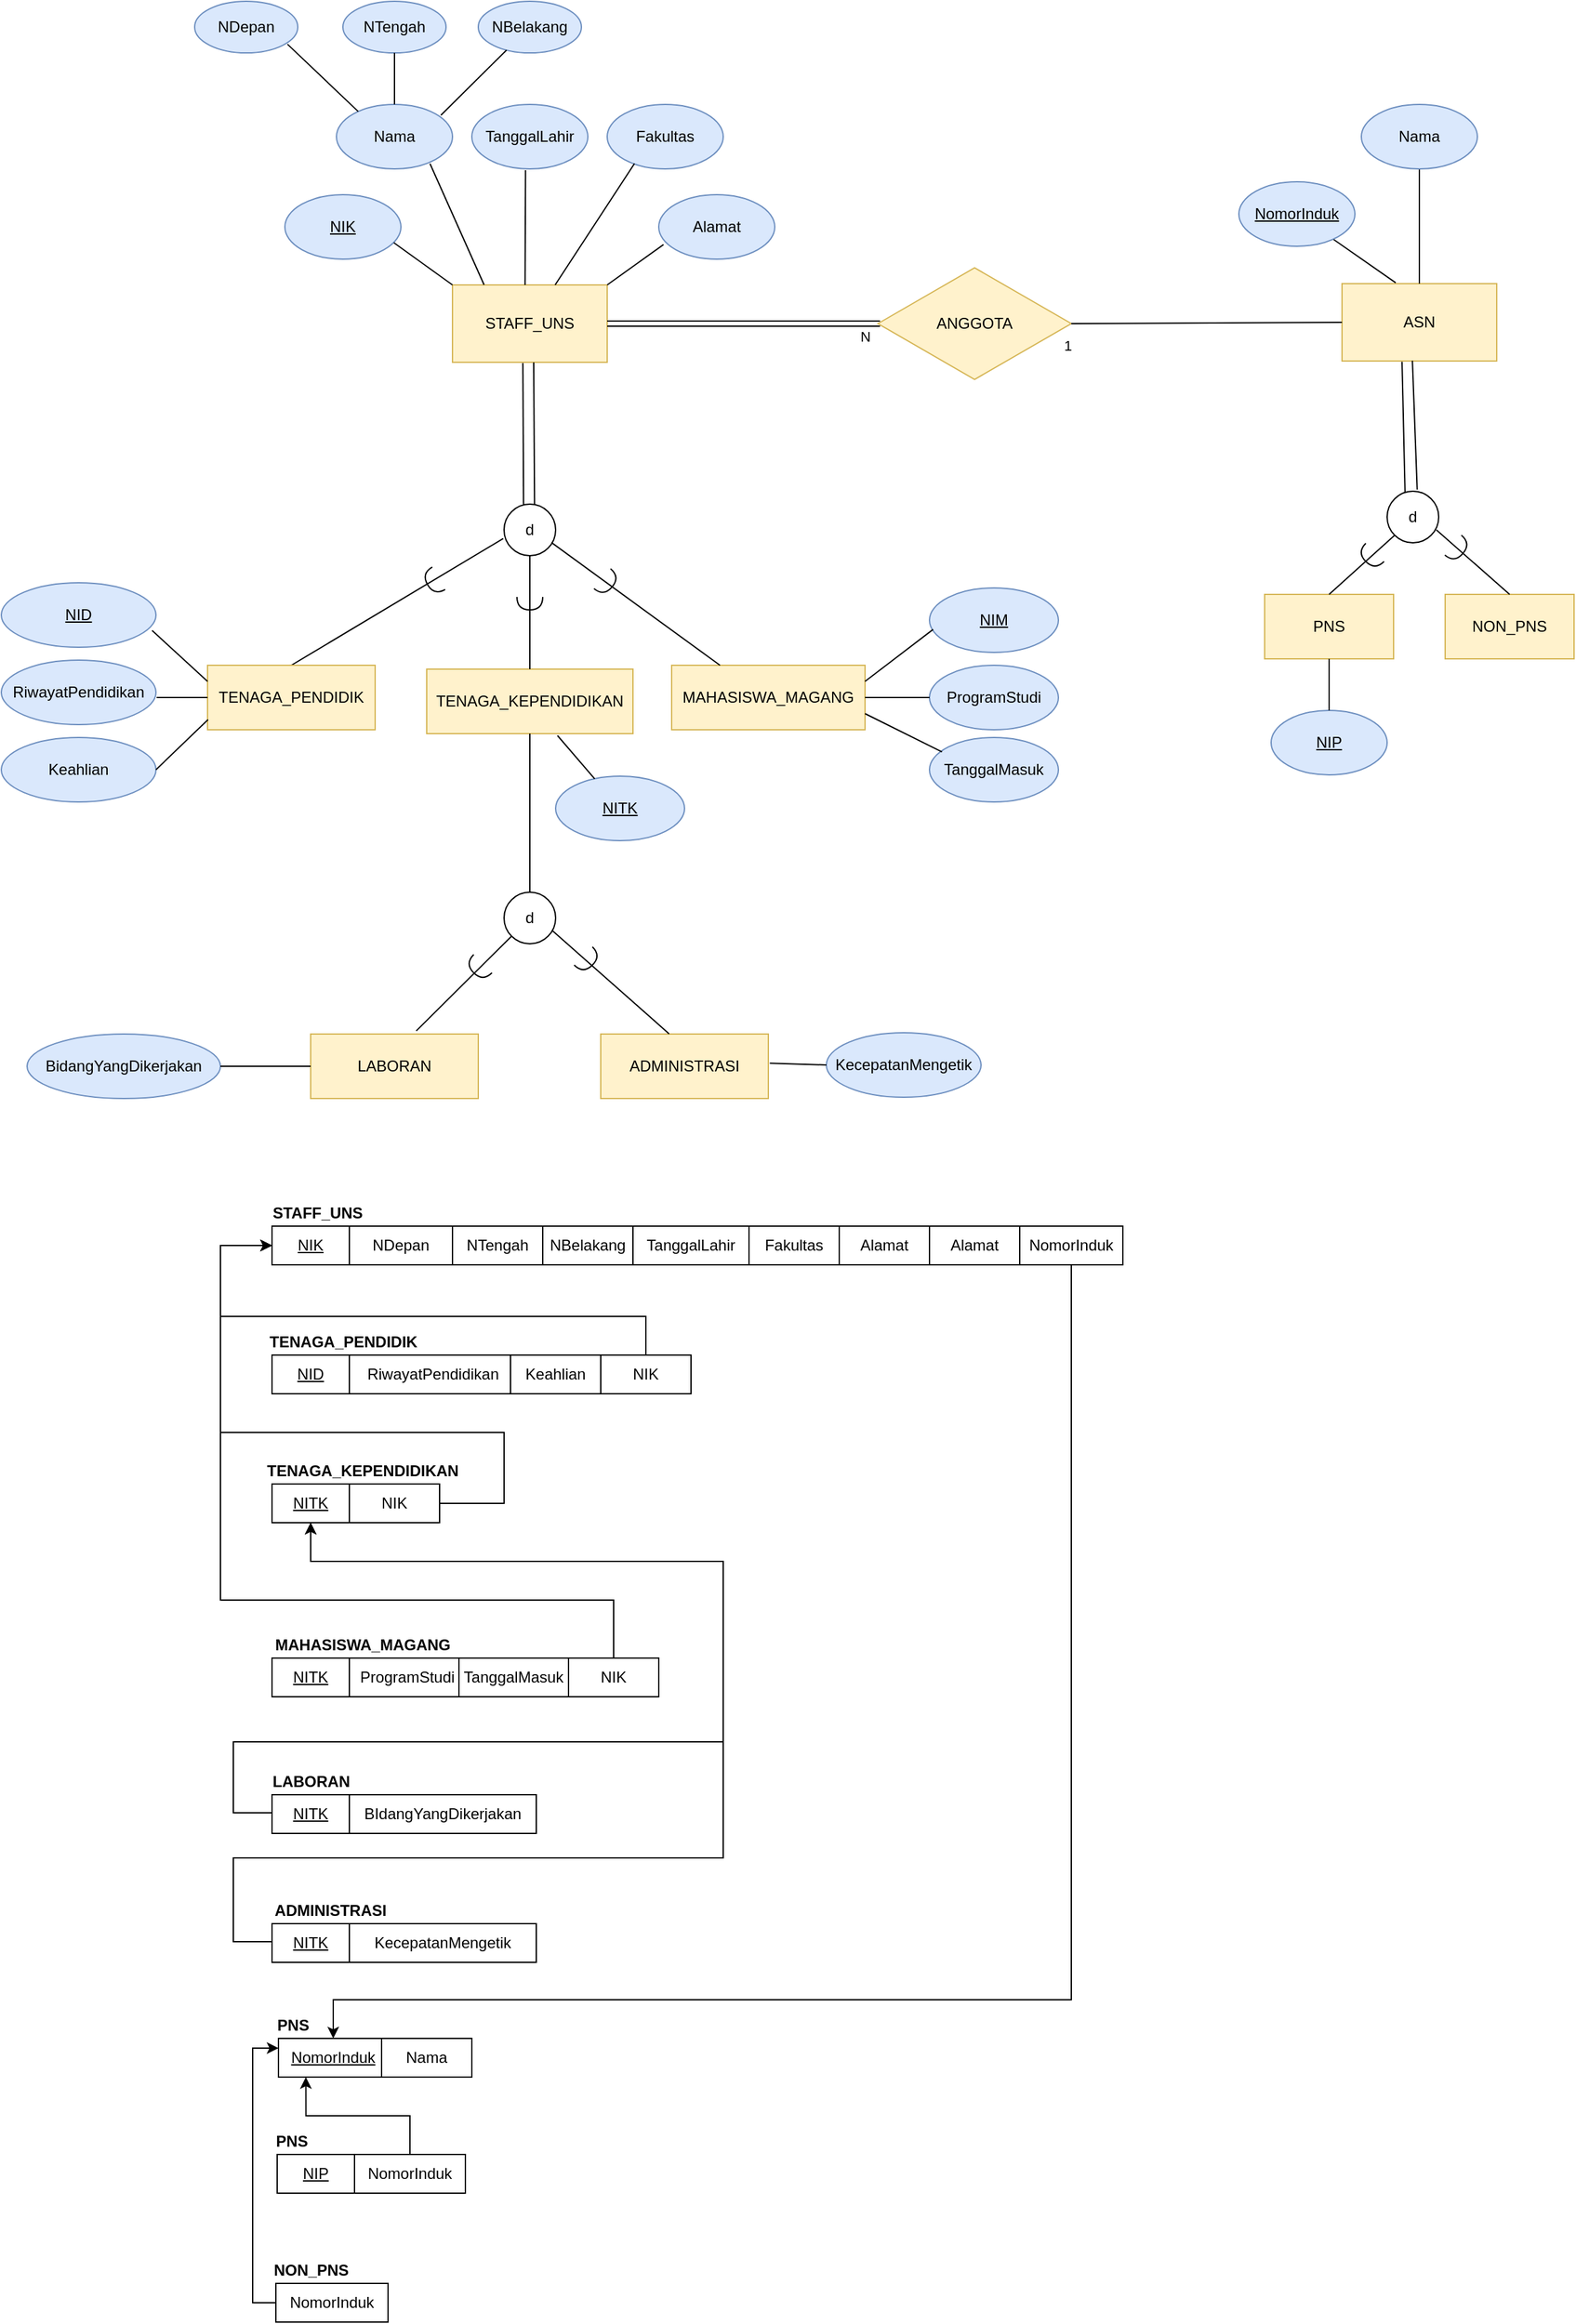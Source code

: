 <mxfile version="15.2.9" type="github" pages="3">
  <diagram id="j85GyJABtu3-5Gjulu61" name="Page-2">
    <mxGraphModel dx="2035" dy="670" grid="1" gridSize="10" guides="1" tooltips="1" connect="1" arrows="1" fold="1" page="1" pageScale="1" pageWidth="850" pageHeight="1100" math="0" shadow="0">
      <root>
        <mxCell id="KrilJDPw3ydvlsXIcV6F-0" />
        <mxCell id="KrilJDPw3ydvlsXIcV6F-1" parent="KrilJDPw3ydvlsXIcV6F-0" />
        <mxCell id="KrilJDPw3ydvlsXIcV6F-2" value="STAFF_UNS" style="rounded=0;whiteSpace=wrap;html=1;fillColor=#fff2cc;strokeColor=#d6b656;" parent="KrilJDPw3ydvlsXIcV6F-1" vertex="1">
          <mxGeometry x="220" y="270" width="120" height="60" as="geometry" />
        </mxCell>
        <mxCell id="KrilJDPw3ydvlsXIcV6F-3" value="Nama" style="ellipse;whiteSpace=wrap;html=1;fillColor=#dae8fc;strokeColor=#6c8ebf;" parent="KrilJDPw3ydvlsXIcV6F-1" vertex="1">
          <mxGeometry x="130" y="130" width="90" height="50" as="geometry" />
        </mxCell>
        <mxCell id="KrilJDPw3ydvlsXIcV6F-4" value="Fakultas" style="ellipse;whiteSpace=wrap;html=1;fillColor=#dae8fc;strokeColor=#6c8ebf;" parent="KrilJDPw3ydvlsXIcV6F-1" vertex="1">
          <mxGeometry x="340" y="130" width="90" height="50" as="geometry" />
        </mxCell>
        <mxCell id="KrilJDPw3ydvlsXIcV6F-5" value="TanggalLahir" style="ellipse;whiteSpace=wrap;html=1;fillColor=#dae8fc;strokeColor=#6c8ebf;" parent="KrilJDPw3ydvlsXIcV6F-1" vertex="1">
          <mxGeometry x="235" y="130" width="90" height="50" as="geometry" />
        </mxCell>
        <mxCell id="KrilJDPw3ydvlsXIcV6F-6" value="&lt;u&gt;NIK&lt;/u&gt;" style="ellipse;whiteSpace=wrap;html=1;fillColor=#dae8fc;strokeColor=#6c8ebf;" parent="KrilJDPw3ydvlsXIcV6F-1" vertex="1">
          <mxGeometry x="90" y="200" width="90" height="50" as="geometry" />
        </mxCell>
        <mxCell id="KrilJDPw3ydvlsXIcV6F-7" value="Alamat" style="ellipse;whiteSpace=wrap;html=1;fillColor=#dae8fc;strokeColor=#6c8ebf;" parent="KrilJDPw3ydvlsXIcV6F-1" vertex="1">
          <mxGeometry x="380" y="200" width="90" height="50" as="geometry" />
        </mxCell>
        <mxCell id="KrilJDPw3ydvlsXIcV6F-8" value="" style="endArrow=none;html=1;exitX=0;exitY=0;exitDx=0;exitDy=0;entryX=0.939;entryY=0.745;entryDx=0;entryDy=0;entryPerimeter=0;" parent="KrilJDPw3ydvlsXIcV6F-1" source="KrilJDPw3ydvlsXIcV6F-2" target="KrilJDPw3ydvlsXIcV6F-6" edge="1">
          <mxGeometry width="50" height="50" relative="1" as="geometry">
            <mxPoint x="300" y="250" as="sourcePoint" />
            <mxPoint x="350" y="200" as="targetPoint" />
          </mxGeometry>
        </mxCell>
        <mxCell id="KrilJDPw3ydvlsXIcV6F-9" value="" style="endArrow=none;html=1;entryX=0.041;entryY=0.774;entryDx=0;entryDy=0;exitX=1;exitY=0;exitDx=0;exitDy=0;entryPerimeter=0;" parent="KrilJDPw3ydvlsXIcV6F-1" source="KrilJDPw3ydvlsXIcV6F-2" target="KrilJDPw3ydvlsXIcV6F-7" edge="1">
          <mxGeometry width="50" height="50" relative="1" as="geometry">
            <mxPoint x="340" y="230" as="sourcePoint" />
            <mxPoint x="350" y="200" as="targetPoint" />
          </mxGeometry>
        </mxCell>
        <mxCell id="KrilJDPw3ydvlsXIcV6F-10" value="" style="endArrow=none;html=1;entryX=0.235;entryY=0.918;entryDx=0;entryDy=0;entryPerimeter=0;" parent="KrilJDPw3ydvlsXIcV6F-1" source="KrilJDPw3ydvlsXIcV6F-2" target="KrilJDPw3ydvlsXIcV6F-4" edge="1">
          <mxGeometry width="50" height="50" relative="1" as="geometry">
            <mxPoint x="320" y="219" as="sourcePoint" />
            <mxPoint x="350" y="200" as="targetPoint" />
          </mxGeometry>
        </mxCell>
        <mxCell id="KrilJDPw3ydvlsXIcV6F-11" value="" style="endArrow=none;html=1;entryX=0.806;entryY=0.918;entryDx=0;entryDy=0;entryPerimeter=0;exitX=0.204;exitY=-0.002;exitDx=0;exitDy=0;exitPerimeter=0;" parent="KrilJDPw3ydvlsXIcV6F-1" source="KrilJDPw3ydvlsXIcV6F-2" target="KrilJDPw3ydvlsXIcV6F-3" edge="1">
          <mxGeometry width="50" height="50" relative="1" as="geometry">
            <mxPoint x="160" y="230" as="sourcePoint" />
            <mxPoint x="210" y="180" as="targetPoint" />
          </mxGeometry>
        </mxCell>
        <mxCell id="KrilJDPw3ydvlsXIcV6F-12" value="" style="endArrow=none;html=1;entryX=0.463;entryY=1.021;entryDx=0;entryDy=0;entryPerimeter=0;exitX=0.469;exitY=0;exitDx=0;exitDy=0;exitPerimeter=0;" parent="KrilJDPw3ydvlsXIcV6F-1" source="KrilJDPw3ydvlsXIcV6F-2" target="KrilJDPw3ydvlsXIcV6F-5" edge="1">
          <mxGeometry width="50" height="50" relative="1" as="geometry">
            <mxPoint x="300" y="250" as="sourcePoint" />
            <mxPoint x="350" y="200" as="targetPoint" />
          </mxGeometry>
        </mxCell>
        <mxCell id="KrilJDPw3ydvlsXIcV6F-13" value="NDepan" style="ellipse;whiteSpace=wrap;html=1;fillColor=#dae8fc;strokeColor=#6c8ebf;" parent="KrilJDPw3ydvlsXIcV6F-1" vertex="1">
          <mxGeometry x="20" y="50" width="80" height="40" as="geometry" />
        </mxCell>
        <mxCell id="KrilJDPw3ydvlsXIcV6F-14" value="NTengah" style="ellipse;whiteSpace=wrap;html=1;fillColor=#dae8fc;strokeColor=#6c8ebf;" parent="KrilJDPw3ydvlsXIcV6F-1" vertex="1">
          <mxGeometry x="135" y="50" width="80" height="40" as="geometry" />
        </mxCell>
        <mxCell id="KrilJDPw3ydvlsXIcV6F-15" value="NBelakang" style="ellipse;whiteSpace=wrap;html=1;fillColor=#dae8fc;strokeColor=#6c8ebf;" parent="KrilJDPw3ydvlsXIcV6F-1" vertex="1">
          <mxGeometry x="240" y="50" width="80" height="40" as="geometry" />
        </mxCell>
        <mxCell id="KrilJDPw3ydvlsXIcV6F-16" value="" style="endArrow=none;html=1;entryX=0.9;entryY=0.833;entryDx=0;entryDy=0;entryPerimeter=0;exitX=0.187;exitY=0.109;exitDx=0;exitDy=0;exitPerimeter=0;" parent="KrilJDPw3ydvlsXIcV6F-1" source="KrilJDPw3ydvlsXIcV6F-3" target="KrilJDPw3ydvlsXIcV6F-13" edge="1">
          <mxGeometry width="50" height="50" relative="1" as="geometry">
            <mxPoint x="300" y="160" as="sourcePoint" />
            <mxPoint x="350" y="110" as="targetPoint" />
          </mxGeometry>
        </mxCell>
        <mxCell id="KrilJDPw3ydvlsXIcV6F-17" value="" style="endArrow=none;html=1;exitX=0.9;exitY=0.167;exitDx=0;exitDy=0;exitPerimeter=0;" parent="KrilJDPw3ydvlsXIcV6F-1" source="KrilJDPw3ydvlsXIcV6F-3" target="KrilJDPw3ydvlsXIcV6F-15" edge="1">
          <mxGeometry width="50" height="50" relative="1" as="geometry">
            <mxPoint x="300" y="160" as="sourcePoint" />
            <mxPoint x="350" y="110" as="targetPoint" />
          </mxGeometry>
        </mxCell>
        <mxCell id="KrilJDPw3ydvlsXIcV6F-18" value="" style="endArrow=none;html=1;entryX=0.5;entryY=1;entryDx=0;entryDy=0;" parent="KrilJDPw3ydvlsXIcV6F-1" source="KrilJDPw3ydvlsXIcV6F-3" target="KrilJDPw3ydvlsXIcV6F-14" edge="1">
          <mxGeometry width="50" height="50" relative="1" as="geometry">
            <mxPoint x="300" y="160" as="sourcePoint" />
            <mxPoint x="350" y="110" as="targetPoint" />
          </mxGeometry>
        </mxCell>
        <mxCell id="KrilJDPw3ydvlsXIcV6F-19" value="" style="endArrow=none;html=1;entryX=-0.016;entryY=0.667;entryDx=0;entryDy=0;exitX=0.5;exitY=0;exitDx=0;exitDy=0;entryPerimeter=0;" parent="KrilJDPw3ydvlsXIcV6F-1" source="KrilJDPw3ydvlsXIcV6F-25" target="KrilJDPw3ydvlsXIcV6F-20" edge="1">
          <mxGeometry width="50" height="50" relative="1" as="geometry">
            <mxPoint x="630" y="410" as="sourcePoint" />
            <mxPoint x="680" y="360" as="targetPoint" />
          </mxGeometry>
        </mxCell>
        <mxCell id="KrilJDPw3ydvlsXIcV6F-20" value="d" style="ellipse;whiteSpace=wrap;html=1;aspect=fixed;" parent="KrilJDPw3ydvlsXIcV6F-1" vertex="1">
          <mxGeometry x="260" y="440" width="40" height="40" as="geometry" />
        </mxCell>
        <mxCell id="KrilJDPw3ydvlsXIcV6F-21" value="" style="endArrow=none;html=1;entryX=0.591;entryY=0.002;entryDx=0;entryDy=0;entryPerimeter=0;exitX=0.525;exitY=1.002;exitDx=0;exitDy=0;exitPerimeter=0;" parent="KrilJDPw3ydvlsXIcV6F-1" source="KrilJDPw3ydvlsXIcV6F-2" target="KrilJDPw3ydvlsXIcV6F-20" edge="1">
          <mxGeometry width="50" height="50" relative="1" as="geometry">
            <mxPoint x="284" y="331" as="sourcePoint" />
            <mxPoint x="290" y="430.36" as="targetPoint" />
          </mxGeometry>
        </mxCell>
        <mxCell id="KrilJDPw3ydvlsXIcV6F-22" value="" style="endArrow=none;html=1;exitX=0.455;exitY=1.01;exitDx=0;exitDy=0;exitPerimeter=0;entryX=0.378;entryY=0.01;entryDx=0;entryDy=0;entryPerimeter=0;" parent="KrilJDPw3ydvlsXIcV6F-1" source="KrilJDPw3ydvlsXIcV6F-2" target="KrilJDPw3ydvlsXIcV6F-20" edge="1">
          <mxGeometry width="50" height="50" relative="1" as="geometry">
            <mxPoint x="273.04" y="330" as="sourcePoint" />
            <mxPoint x="275" y="441" as="targetPoint" />
          </mxGeometry>
        </mxCell>
        <mxCell id="KrilJDPw3ydvlsXIcV6F-23" value="TENAGA_KEPENDIDIKAN" style="rounded=0;whiteSpace=wrap;html=1;fillColor=#fff2cc;strokeColor=#d6b656;" parent="KrilJDPw3ydvlsXIcV6F-1" vertex="1">
          <mxGeometry x="200" y="568" width="160" height="50" as="geometry" />
        </mxCell>
        <mxCell id="KrilJDPw3ydvlsXIcV6F-24" value="MAHASISWA_MAGANG" style="rounded=0;whiteSpace=wrap;html=1;fillColor=#fff2cc;strokeColor=#d6b656;" parent="KrilJDPw3ydvlsXIcV6F-1" vertex="1">
          <mxGeometry x="390" y="565" width="150" height="50" as="geometry" />
        </mxCell>
        <mxCell id="KrilJDPw3ydvlsXIcV6F-25" value="TENAGA_PENDIDIK" style="rounded=0;whiteSpace=wrap;html=1;fillColor=#fff2cc;strokeColor=#d6b656;" parent="KrilJDPw3ydvlsXIcV6F-1" vertex="1">
          <mxGeometry x="30" y="565" width="130" height="50" as="geometry" />
        </mxCell>
        <mxCell id="KrilJDPw3ydvlsXIcV6F-26" value="" style="endArrow=none;html=1;entryX=0.975;entryY=0.74;entryDx=0;entryDy=0;entryPerimeter=0;exitX=0;exitY=0.25;exitDx=0;exitDy=0;" parent="KrilJDPw3ydvlsXIcV6F-1" source="KrilJDPw3ydvlsXIcV6F-25" target="KrilJDPw3ydvlsXIcV6F-29" edge="1">
          <mxGeometry width="50" height="50" relative="1" as="geometry">
            <mxPoint x="150" y="715" as="sourcePoint" />
            <mxPoint x="200" y="665" as="targetPoint" />
          </mxGeometry>
        </mxCell>
        <mxCell id="KrilJDPw3ydvlsXIcV6F-27" value="" style="endArrow=none;html=1;entryX=0.92;entryY=0.746;entryDx=0;entryDy=0;entryPerimeter=0;exitX=0.25;exitY=0;exitDx=0;exitDy=0;" parent="KrilJDPw3ydvlsXIcV6F-1" source="KrilJDPw3ydvlsXIcV6F-24" target="KrilJDPw3ydvlsXIcV6F-20" edge="1">
          <mxGeometry width="50" height="50" relative="1" as="geometry">
            <mxPoint x="240" y="580" as="sourcePoint" />
            <mxPoint x="290" y="530" as="targetPoint" />
          </mxGeometry>
        </mxCell>
        <mxCell id="KrilJDPw3ydvlsXIcV6F-28" value="" style="endArrow=none;html=1;entryX=0.5;entryY=1;entryDx=0;entryDy=0;exitX=0.5;exitY=0;exitDx=0;exitDy=0;" parent="KrilJDPw3ydvlsXIcV6F-1" source="KrilJDPw3ydvlsXIcV6F-23" target="KrilJDPw3ydvlsXIcV6F-20" edge="1">
          <mxGeometry width="50" height="50" relative="1" as="geometry">
            <mxPoint x="60" y="710" as="sourcePoint" />
            <mxPoint x="100" y="610" as="targetPoint" />
          </mxGeometry>
        </mxCell>
        <mxCell id="KrilJDPw3ydvlsXIcV6F-29" value="&lt;u&gt;NID&lt;/u&gt;" style="ellipse;whiteSpace=wrap;html=1;fillColor=#dae8fc;strokeColor=#6c8ebf;" parent="KrilJDPw3ydvlsXIcV6F-1" vertex="1">
          <mxGeometry x="-130" y="501" width="120" height="50" as="geometry" />
        </mxCell>
        <mxCell id="KrilJDPw3ydvlsXIcV6F-30" value="RiwayatPendidikan" style="ellipse;whiteSpace=wrap;html=1;fillColor=#dae8fc;strokeColor=#6c8ebf;" parent="KrilJDPw3ydvlsXIcV6F-1" vertex="1">
          <mxGeometry x="-130" y="561" width="120" height="50" as="geometry" />
        </mxCell>
        <mxCell id="KrilJDPw3ydvlsXIcV6F-31" value="Keahlian" style="ellipse;whiteSpace=wrap;html=1;fillColor=#dae8fc;strokeColor=#6c8ebf;" parent="KrilJDPw3ydvlsXIcV6F-1" vertex="1">
          <mxGeometry x="-130" y="621" width="120" height="50" as="geometry" />
        </mxCell>
        <mxCell id="KrilJDPw3ydvlsXIcV6F-32" value="" style="endArrow=none;html=1;entryX=1;entryY=0.5;entryDx=0;entryDy=0;exitX=0.003;exitY=0.843;exitDx=0;exitDy=0;exitPerimeter=0;" parent="KrilJDPw3ydvlsXIcV6F-1" source="KrilJDPw3ydvlsXIcV6F-25" target="KrilJDPw3ydvlsXIcV6F-31" edge="1">
          <mxGeometry width="50" height="50" relative="1" as="geometry">
            <mxPoint x="180" y="585" as="sourcePoint" />
            <mxPoint x="230" y="535" as="targetPoint" />
          </mxGeometry>
        </mxCell>
        <mxCell id="KrilJDPw3ydvlsXIcV6F-33" value="" style="endArrow=none;html=1;entryX=1.004;entryY=0.58;entryDx=0;entryDy=0;entryPerimeter=0;exitX=0;exitY=0.5;exitDx=0;exitDy=0;" parent="KrilJDPw3ydvlsXIcV6F-1" source="KrilJDPw3ydvlsXIcV6F-25" target="KrilJDPw3ydvlsXIcV6F-30" edge="1">
          <mxGeometry width="50" height="50" relative="1" as="geometry">
            <mxPoint x="20" y="594" as="sourcePoint" />
            <mxPoint x="230" y="535" as="targetPoint" />
          </mxGeometry>
        </mxCell>
        <mxCell id="KrilJDPw3ydvlsXIcV6F-34" value="&lt;u&gt;NIM&lt;/u&gt;" style="ellipse;whiteSpace=wrap;html=1;fillColor=#dae8fc;strokeColor=#6c8ebf;" parent="KrilJDPw3ydvlsXIcV6F-1" vertex="1">
          <mxGeometry x="590" y="505" width="100" height="50" as="geometry" />
        </mxCell>
        <mxCell id="KrilJDPw3ydvlsXIcV6F-35" value="ProgramStudi" style="ellipse;whiteSpace=wrap;html=1;fillColor=#dae8fc;strokeColor=#6c8ebf;" parent="KrilJDPw3ydvlsXIcV6F-1" vertex="1">
          <mxGeometry x="590" y="565" width="100" height="50" as="geometry" />
        </mxCell>
        <mxCell id="KrilJDPw3ydvlsXIcV6F-36" value="TanggalMasuk" style="ellipse;whiteSpace=wrap;html=1;fillColor=#dae8fc;strokeColor=#6c8ebf;" parent="KrilJDPw3ydvlsXIcV6F-1" vertex="1">
          <mxGeometry x="590" y="621" width="100" height="50" as="geometry" />
        </mxCell>
        <mxCell id="KrilJDPw3ydvlsXIcV6F-37" value="&lt;u&gt;NITK&lt;/u&gt;" style="ellipse;whiteSpace=wrap;html=1;fillColor=#dae8fc;strokeColor=#6c8ebf;" parent="KrilJDPw3ydvlsXIcV6F-1" vertex="1">
          <mxGeometry x="300" y="651" width="100" height="50" as="geometry" />
        </mxCell>
        <mxCell id="KrilJDPw3ydvlsXIcV6F-38" value="" style="endArrow=none;html=1;exitX=0.634;exitY=1.03;exitDx=0;exitDy=0;exitPerimeter=0;" parent="KrilJDPw3ydvlsXIcV6F-1" source="KrilJDPw3ydvlsXIcV6F-23" target="KrilJDPw3ydvlsXIcV6F-37" edge="1">
          <mxGeometry width="50" height="50" relative="1" as="geometry">
            <mxPoint x="290" y="717" as="sourcePoint" />
            <mxPoint x="340" y="667" as="targetPoint" />
          </mxGeometry>
        </mxCell>
        <mxCell id="KrilJDPw3ydvlsXIcV6F-39" value="d" style="ellipse;whiteSpace=wrap;html=1;aspect=fixed;" parent="KrilJDPw3ydvlsXIcV6F-1" vertex="1">
          <mxGeometry x="260" y="741" width="40" height="40" as="geometry" />
        </mxCell>
        <mxCell id="KrilJDPw3ydvlsXIcV6F-40" value="" style="endArrow=none;html=1;entryX=0.097;entryY=0.223;entryDx=0;entryDy=0;entryPerimeter=0;exitX=1;exitY=0.75;exitDx=0;exitDy=0;" parent="KrilJDPw3ydvlsXIcV6F-1" source="KrilJDPw3ydvlsXIcV6F-24" target="KrilJDPw3ydvlsXIcV6F-36" edge="1">
          <mxGeometry width="50" height="50" relative="1" as="geometry">
            <mxPoint x="480" y="545" as="sourcePoint" />
            <mxPoint x="530" y="495" as="targetPoint" />
          </mxGeometry>
        </mxCell>
        <mxCell id="KrilJDPw3ydvlsXIcV6F-41" value="" style="endArrow=none;html=1;entryX=0;entryY=0.5;entryDx=0;entryDy=0;exitX=1;exitY=0.5;exitDx=0;exitDy=0;" parent="KrilJDPw3ydvlsXIcV6F-1" source="KrilJDPw3ydvlsXIcV6F-24" target="KrilJDPw3ydvlsXIcV6F-35" edge="1">
          <mxGeometry width="50" height="50" relative="1" as="geometry">
            <mxPoint x="480" y="545" as="sourcePoint" />
            <mxPoint x="530" y="495" as="targetPoint" />
          </mxGeometry>
        </mxCell>
        <mxCell id="KrilJDPw3ydvlsXIcV6F-42" value="" style="endArrow=none;html=1;entryX=0.028;entryY=0.644;entryDx=0;entryDy=0;entryPerimeter=0;exitX=1;exitY=0.25;exitDx=0;exitDy=0;" parent="KrilJDPw3ydvlsXIcV6F-1" source="KrilJDPw3ydvlsXIcV6F-24" target="KrilJDPw3ydvlsXIcV6F-34" edge="1">
          <mxGeometry width="50" height="50" relative="1" as="geometry">
            <mxPoint x="480" y="545" as="sourcePoint" />
            <mxPoint x="530" y="495" as="targetPoint" />
          </mxGeometry>
        </mxCell>
        <mxCell id="KrilJDPw3ydvlsXIcV6F-43" value="" style="endArrow=none;html=1;entryX=0.5;entryY=0;entryDx=0;entryDy=0;exitX=0.5;exitY=1;exitDx=0;exitDy=0;" parent="KrilJDPw3ydvlsXIcV6F-1" source="KrilJDPw3ydvlsXIcV6F-23" target="KrilJDPw3ydvlsXIcV6F-39" edge="1">
          <mxGeometry width="50" height="50" relative="1" as="geometry">
            <mxPoint x="490" y="541" as="sourcePoint" />
            <mxPoint x="540" y="491" as="targetPoint" />
          </mxGeometry>
        </mxCell>
        <mxCell id="KrilJDPw3ydvlsXIcV6F-45" value="ASN" style="rounded=0;whiteSpace=wrap;html=1;fillColor=#fff2cc;strokeColor=#d6b656;" parent="KrilJDPw3ydvlsXIcV6F-1" vertex="1">
          <mxGeometry x="910" y="269" width="120" height="60" as="geometry" />
        </mxCell>
        <mxCell id="KrilJDPw3ydvlsXIcV6F-46" value="d" style="ellipse;whiteSpace=wrap;html=1;aspect=fixed;" parent="KrilJDPw3ydvlsXIcV6F-1" vertex="1">
          <mxGeometry x="945" y="430" width="40" height="40" as="geometry" />
        </mxCell>
        <mxCell id="KrilJDPw3ydvlsXIcV6F-47" value="" style="endArrow=none;html=1;entryX=0.347;entryY=0.018;entryDx=0;entryDy=0;entryPerimeter=0;exitX=0.388;exitY=1.01;exitDx=0;exitDy=0;exitPerimeter=0;" parent="KrilJDPw3ydvlsXIcV6F-1" source="KrilJDPw3ydvlsXIcV6F-45" target="KrilJDPw3ydvlsXIcV6F-46" edge="1">
          <mxGeometry width="50" height="50" relative="1" as="geometry">
            <mxPoint x="954.706" y="344" as="sourcePoint" />
            <mxPoint x="380" y="704" as="targetPoint" />
          </mxGeometry>
        </mxCell>
        <mxCell id="KrilJDPw3ydvlsXIcV6F-48" value="" style="endArrow=none;html=1;entryX=0.583;entryY=-0.031;entryDx=0;entryDy=0;entryPerimeter=0;exitX=0.455;exitY=0.997;exitDx=0;exitDy=0;exitPerimeter=0;" parent="KrilJDPw3ydvlsXIcV6F-1" source="KrilJDPw3ydvlsXIcV6F-45" target="KrilJDPw3ydvlsXIcV6F-46" edge="1">
          <mxGeometry width="50" height="50" relative="1" as="geometry">
            <mxPoint x="120" y="575" as="sourcePoint" />
            <mxPoint x="-80" y="604" as="targetPoint" />
          </mxGeometry>
        </mxCell>
        <mxCell id="KrilJDPw3ydvlsXIcV6F-49" value="PNS" style="rounded=0;whiteSpace=wrap;html=1;fillColor=#fff2cc;strokeColor=#d6b656;" parent="KrilJDPw3ydvlsXIcV6F-1" vertex="1">
          <mxGeometry x="850" y="510" width="100" height="50" as="geometry" />
        </mxCell>
        <mxCell id="KrilJDPw3ydvlsXIcV6F-50" value="NON_PNS" style="rounded=0;whiteSpace=wrap;html=1;fillColor=#fff2cc;strokeColor=#d6b656;" parent="KrilJDPw3ydvlsXIcV6F-1" vertex="1">
          <mxGeometry x="990" y="510" width="100" height="50" as="geometry" />
        </mxCell>
        <mxCell id="KrilJDPw3ydvlsXIcV6F-51" value="&lt;u&gt;NIP&lt;/u&gt;" style="ellipse;whiteSpace=wrap;html=1;fillColor=#dae8fc;strokeColor=#6c8ebf;" parent="KrilJDPw3ydvlsXIcV6F-1" vertex="1">
          <mxGeometry x="855" y="600" width="90" height="50" as="geometry" />
        </mxCell>
        <mxCell id="KrilJDPw3ydvlsXIcV6F-52" value="" style="endArrow=none;html=1;entryX=0.5;entryY=0;entryDx=0;entryDy=0;exitX=0.5;exitY=1;exitDx=0;exitDy=0;" parent="KrilJDPw3ydvlsXIcV6F-1" source="KrilJDPw3ydvlsXIcV6F-49" target="KrilJDPw3ydvlsXIcV6F-51" edge="1">
          <mxGeometry width="50" height="50" relative="1" as="geometry">
            <mxPoint x="690" y="510" as="sourcePoint" />
            <mxPoint x="740" y="460" as="targetPoint" />
          </mxGeometry>
        </mxCell>
        <mxCell id="KrilJDPw3ydvlsXIcV6F-53" value="" style="endArrow=none;html=1;entryX=0;entryY=1;entryDx=0;entryDy=0;exitX=0.5;exitY=0;exitDx=0;exitDy=0;" parent="KrilJDPw3ydvlsXIcV6F-1" source="KrilJDPw3ydvlsXIcV6F-49" target="KrilJDPw3ydvlsXIcV6F-46" edge="1">
          <mxGeometry width="50" height="50" relative="1" as="geometry">
            <mxPoint x="735" y="340" as="sourcePoint" />
            <mxPoint x="785" y="290" as="targetPoint" />
          </mxGeometry>
        </mxCell>
        <mxCell id="KrilJDPw3ydvlsXIcV6F-54" value="" style="endArrow=none;html=1;entryX=0.5;entryY=0;entryDx=0;entryDy=0;exitX=0.955;exitY=0.75;exitDx=0;exitDy=0;exitPerimeter=0;" parent="KrilJDPw3ydvlsXIcV6F-1" source="KrilJDPw3ydvlsXIcV6F-46" target="KrilJDPw3ydvlsXIcV6F-50" edge="1">
          <mxGeometry width="50" height="50" relative="1" as="geometry">
            <mxPoint x="735" y="340" as="sourcePoint" />
            <mxPoint x="785" y="290" as="targetPoint" />
          </mxGeometry>
        </mxCell>
        <mxCell id="KrilJDPw3ydvlsXIcV6F-55" value="" style="endArrow=none;html=1;entryX=1;entryY=0.5;entryDx=0;entryDy=0;exitX=0.011;exitY=0.5;exitDx=0;exitDy=0;exitPerimeter=0;startArrow=none;shape=link;" parent="KrilJDPw3ydvlsXIcV6F-1" source="KrilJDPw3ydvlsXIcV6F-69" target="KrilJDPw3ydvlsXIcV6F-2" edge="1">
          <mxGeometry width="50" height="50" relative="1" as="geometry">
            <mxPoint x="170" y="600" as="sourcePoint" />
            <mxPoint x="220" y="550" as="targetPoint" />
          </mxGeometry>
        </mxCell>
        <mxCell id="L1ajhCoevkICZt0Xd_y1-3" value="N" style="edgeLabel;html=1;align=center;verticalAlign=middle;resizable=0;points=[];" parent="KrilJDPw3ydvlsXIcV6F-55" vertex="1" connectable="0">
          <mxGeometry x="-0.879" relative="1" as="geometry">
            <mxPoint x="1" y="10" as="offset" />
          </mxGeometry>
        </mxCell>
        <mxCell id="KrilJDPw3ydvlsXIcV6F-56" value="LABORAN" style="rounded=0;whiteSpace=wrap;html=1;fillColor=#fff2cc;strokeColor=#d6b656;" parent="KrilJDPw3ydvlsXIcV6F-1" vertex="1">
          <mxGeometry x="110" y="851" width="130" height="50" as="geometry" />
        </mxCell>
        <mxCell id="KrilJDPw3ydvlsXIcV6F-57" value="ADMINISTRASI" style="rounded=0;whiteSpace=wrap;html=1;fillColor=#fff2cc;strokeColor=#d6b656;" parent="KrilJDPw3ydvlsXIcV6F-1" vertex="1">
          <mxGeometry x="335" y="851" width="130" height="50" as="geometry" />
        </mxCell>
        <mxCell id="KrilJDPw3ydvlsXIcV6F-58" value="" style="endArrow=none;html=1;entryX=0.408;entryY=-0.003;entryDx=0;entryDy=0;entryPerimeter=0;exitX=0.939;exitY=0.746;exitDx=0;exitDy=0;exitPerimeter=0;" parent="KrilJDPw3ydvlsXIcV6F-1" source="KrilJDPw3ydvlsXIcV6F-39" target="KrilJDPw3ydvlsXIcV6F-57" edge="1">
          <mxGeometry width="50" height="50" relative="1" as="geometry">
            <mxPoint x="300" y="781" as="sourcePoint" />
            <mxPoint x="350" y="731" as="targetPoint" />
          </mxGeometry>
        </mxCell>
        <mxCell id="KrilJDPw3ydvlsXIcV6F-60" value="" style="endArrow=none;html=1;exitX=0.63;exitY=-0.049;exitDx=0;exitDy=0;exitPerimeter=0;" parent="KrilJDPw3ydvlsXIcV6F-1" source="KrilJDPw3ydvlsXIcV6F-56" target="KrilJDPw3ydvlsXIcV6F-39" edge="1">
          <mxGeometry width="50" height="50" relative="1" as="geometry">
            <mxPoint x="300" y="781" as="sourcePoint" />
            <mxPoint x="350" y="731" as="targetPoint" />
          </mxGeometry>
        </mxCell>
        <mxCell id="KrilJDPw3ydvlsXIcV6F-62" value="" style="shape=requiredInterface;html=1;verticalLabelPosition=bottom;rotation=90;" parent="KrilJDPw3ydvlsXIcV6F-1" vertex="1">
          <mxGeometry x="275" y="507" width="10" height="20" as="geometry" />
        </mxCell>
        <mxCell id="KrilJDPw3ydvlsXIcV6F-63" value="" style="shape=requiredInterface;html=1;verticalLabelPosition=bottom;rotation=135;" parent="KrilJDPw3ydvlsXIcV6F-1" vertex="1">
          <mxGeometry x="235" y="790" width="10" height="20" as="geometry" />
        </mxCell>
        <mxCell id="KrilJDPw3ydvlsXIcV6F-64" value="" style="shape=requiredInterface;html=1;verticalLabelPosition=bottom;rotation=45;" parent="KrilJDPw3ydvlsXIcV6F-1" vertex="1">
          <mxGeometry x="320" y="784" width="10" height="20" as="geometry" />
        </mxCell>
        <mxCell id="KrilJDPw3ydvlsXIcV6F-65" value="" style="shape=requiredInterface;html=1;verticalLabelPosition=bottom;rotation=150;" parent="KrilJDPw3ydvlsXIcV6F-1" vertex="1">
          <mxGeometry x="200" y="490" width="10" height="20" as="geometry" />
        </mxCell>
        <mxCell id="KrilJDPw3ydvlsXIcV6F-66" value="" style="shape=requiredInterface;html=1;verticalLabelPosition=bottom;rotation=135;" parent="KrilJDPw3ydvlsXIcV6F-1" vertex="1">
          <mxGeometry x="927" y="471" width="10" height="20" as="geometry" />
        </mxCell>
        <mxCell id="KrilJDPw3ydvlsXIcV6F-67" value="" style="shape=requiredInterface;html=1;verticalLabelPosition=bottom;rotation=40;" parent="KrilJDPw3ydvlsXIcV6F-1" vertex="1">
          <mxGeometry x="995" y="465" width="10" height="20" as="geometry" />
        </mxCell>
        <mxCell id="KrilJDPw3ydvlsXIcV6F-68" value="" style="shape=requiredInterface;html=1;verticalLabelPosition=bottom;rotation=40;" parent="KrilJDPw3ydvlsXIcV6F-1" vertex="1">
          <mxGeometry x="335" y="491" width="10" height="20" as="geometry" />
        </mxCell>
        <mxCell id="KrilJDPw3ydvlsXIcV6F-69" value="ANGGOTA" style="html=1;whiteSpace=wrap;aspect=fixed;shape=isoRectangle;fillColor=#fff2cc;strokeColor=#d6b656;" parent="KrilJDPw3ydvlsXIcV6F-1" vertex="1">
          <mxGeometry x="550" y="255" width="150" height="90" as="geometry" />
        </mxCell>
        <mxCell id="L1ajhCoevkICZt0Xd_y1-1" value="" style="endArrow=none;html=1;entryX=1;entryY=0.5;entryDx=0;entryDy=0;exitX=0;exitY=0.5;exitDx=0;exitDy=0;" parent="KrilJDPw3ydvlsXIcV6F-1" source="KrilJDPw3ydvlsXIcV6F-45" target="KrilJDPw3ydvlsXIcV6F-69" edge="1">
          <mxGeometry width="50" height="50" relative="1" as="geometry">
            <mxPoint x="906.64" y="300.34" as="sourcePoint" />
            <mxPoint x="340" y="300" as="targetPoint" />
          </mxGeometry>
        </mxCell>
        <mxCell id="L1ajhCoevkICZt0Xd_y1-4" value="1" style="edgeLabel;html=1;align=center;verticalAlign=middle;resizable=0;points=[];" parent="KrilJDPw3ydvlsXIcV6F-1" vertex="1" connectable="0">
          <mxGeometry x="700.002" y="310" as="geometry">
            <mxPoint x="-3" y="7" as="offset" />
          </mxGeometry>
        </mxCell>
        <mxCell id="O_TsbbM5j89b7_HtOqNp-1" value="KecepatanMengetik" style="ellipse;whiteSpace=wrap;html=1;fillColor=#dae8fc;strokeColor=#6c8ebf;" parent="KrilJDPw3ydvlsXIcV6F-1" vertex="1">
          <mxGeometry x="510" y="850" width="120" height="50" as="geometry" />
        </mxCell>
        <mxCell id="O_TsbbM5j89b7_HtOqNp-4" value="" style="endArrow=none;html=1;entryX=0;entryY=0.5;entryDx=0;entryDy=0;exitX=1.009;exitY=0.452;exitDx=0;exitDy=0;exitPerimeter=0;" parent="KrilJDPw3ydvlsXIcV6F-1" source="KrilJDPw3ydvlsXIcV6F-57" target="O_TsbbM5j89b7_HtOqNp-1" edge="1">
          <mxGeometry width="50" height="50" relative="1" as="geometry">
            <mxPoint x="350" y="770" as="sourcePoint" />
            <mxPoint x="400" y="720" as="targetPoint" />
          </mxGeometry>
        </mxCell>
        <mxCell id="O_TsbbM5j89b7_HtOqNp-12" value="BidangYangDikerjakan" style="ellipse;whiteSpace=wrap;html=1;fillColor=#dae8fc;strokeColor=#6c8ebf;" parent="KrilJDPw3ydvlsXIcV6F-1" vertex="1">
          <mxGeometry x="-110" y="851" width="150" height="50" as="geometry" />
        </mxCell>
        <mxCell id="O_TsbbM5j89b7_HtOqNp-13" value="" style="endArrow=none;html=1;entryX=1;entryY=0.5;entryDx=0;entryDy=0;exitX=0;exitY=0.5;exitDx=0;exitDy=0;" parent="KrilJDPw3ydvlsXIcV6F-1" source="KrilJDPw3ydvlsXIcV6F-56" target="O_TsbbM5j89b7_HtOqNp-12" edge="1">
          <mxGeometry width="50" height="50" relative="1" as="geometry">
            <mxPoint x="476.17" y="883.6" as="sourcePoint" />
            <mxPoint x="520" y="885" as="targetPoint" />
          </mxGeometry>
        </mxCell>
        <mxCell id="bIt0s1MGQykU9Zd48aOy-114" value="&lt;u&gt;NIK&lt;/u&gt;" style="whiteSpace=wrap;html=1;align=center;" vertex="1" parent="KrilJDPw3ydvlsXIcV6F-1">
          <mxGeometry x="80" y="1000" width="60" height="30" as="geometry" />
        </mxCell>
        <mxCell id="bIt0s1MGQykU9Zd48aOy-115" value="NDepan" style="whiteSpace=wrap;html=1;align=center;" vertex="1" parent="KrilJDPw3ydvlsXIcV6F-1">
          <mxGeometry x="140" y="1000" width="80" height="30" as="geometry" />
        </mxCell>
        <mxCell id="bIt0s1MGQykU9Zd48aOy-116" value="Alamat" style="whiteSpace=wrap;html=1;align=center;" vertex="1" parent="KrilJDPw3ydvlsXIcV6F-1">
          <mxGeometry x="520" y="1000" width="70" height="30" as="geometry" />
        </mxCell>
        <mxCell id="bIt0s1MGQykU9Zd48aOy-117" value="NTengah" style="whiteSpace=wrap;html=1;align=center;" vertex="1" parent="KrilJDPw3ydvlsXIcV6F-1">
          <mxGeometry x="220" y="1000" width="70" height="30" as="geometry" />
        </mxCell>
        <mxCell id="bIt0s1MGQykU9Zd48aOy-118" value="NBelakang" style="whiteSpace=wrap;html=1;align=center;" vertex="1" parent="KrilJDPw3ydvlsXIcV6F-1">
          <mxGeometry x="290" y="1000" width="70" height="30" as="geometry" />
        </mxCell>
        <mxCell id="bIt0s1MGQykU9Zd48aOy-119" value="TanggalLahir" style="whiteSpace=wrap;html=1;align=center;" vertex="1" parent="KrilJDPw3ydvlsXIcV6F-1">
          <mxGeometry x="360" y="1000" width="90" height="30" as="geometry" />
        </mxCell>
        <mxCell id="bIt0s1MGQykU9Zd48aOy-120" value="Fakultas" style="whiteSpace=wrap;html=1;align=center;" vertex="1" parent="KrilJDPw3ydvlsXIcV6F-1">
          <mxGeometry x="450" y="1000" width="70" height="30" as="geometry" />
        </mxCell>
        <mxCell id="bIt0s1MGQykU9Zd48aOy-122" value="&lt;b&gt;STAFF_UNS&lt;/b&gt;" style="text;html=1;align=center;verticalAlign=middle;resizable=0;points=[];autosize=1;strokeColor=none;fillColor=none;" vertex="1" parent="KrilJDPw3ydvlsXIcV6F-1">
          <mxGeometry x="70" y="980" width="90" height="20" as="geometry" />
        </mxCell>
        <mxCell id="bIt0s1MGQykU9Zd48aOy-123" value="&lt;u&gt;NID&lt;/u&gt;" style="whiteSpace=wrap;html=1;align=center;" vertex="1" parent="KrilJDPw3ydvlsXIcV6F-1">
          <mxGeometry x="80" y="1100" width="60" height="30" as="geometry" />
        </mxCell>
        <mxCell id="bIt0s1MGQykU9Zd48aOy-124" value="RiwayatPendidikan" style="whiteSpace=wrap;html=1;align=center;" vertex="1" parent="KrilJDPw3ydvlsXIcV6F-1">
          <mxGeometry x="140" y="1100" width="130" height="30" as="geometry" />
        </mxCell>
        <mxCell id="bIt0s1MGQykU9Zd48aOy-126" value="Keahlian" style="whiteSpace=wrap;html=1;align=center;" vertex="1" parent="KrilJDPw3ydvlsXIcV6F-1">
          <mxGeometry x="265" y="1100" width="70" height="30" as="geometry" />
        </mxCell>
        <mxCell id="bIt0s1MGQykU9Zd48aOy-131" style="edgeStyle=orthogonalEdgeStyle;rounded=0;orthogonalLoop=1;jettySize=auto;html=1;" edge="1" parent="KrilJDPw3ydvlsXIcV6F-1" source="bIt0s1MGQykU9Zd48aOy-127" target="bIt0s1MGQykU9Zd48aOy-114">
          <mxGeometry relative="1" as="geometry">
            <Array as="points">
              <mxPoint x="370" y="1070" />
              <mxPoint x="40" y="1070" />
              <mxPoint x="40" y="1015" />
            </Array>
          </mxGeometry>
        </mxCell>
        <mxCell id="bIt0s1MGQykU9Zd48aOy-127" value="NIK" style="whiteSpace=wrap;html=1;align=center;" vertex="1" parent="KrilJDPw3ydvlsXIcV6F-1">
          <mxGeometry x="335" y="1100" width="70" height="30" as="geometry" />
        </mxCell>
        <mxCell id="bIt0s1MGQykU9Zd48aOy-130" value="&lt;b&gt;TENAGA_PENDIDIK&lt;/b&gt;" style="text;html=1;align=center;verticalAlign=middle;resizable=0;points=[];autosize=1;strokeColor=none;fillColor=none;" vertex="1" parent="KrilJDPw3ydvlsXIcV6F-1">
          <mxGeometry x="70" y="1080" width="130" height="20" as="geometry" />
        </mxCell>
        <mxCell id="bIt0s1MGQykU9Zd48aOy-132" value="&lt;u&gt;NITK&lt;/u&gt;" style="whiteSpace=wrap;html=1;align=center;" vertex="1" parent="KrilJDPw3ydvlsXIcV6F-1">
          <mxGeometry x="80" y="1200" width="60" height="30" as="geometry" />
        </mxCell>
        <mxCell id="bIt0s1MGQykU9Zd48aOy-137" style="edgeStyle=orthogonalEdgeStyle;rounded=0;orthogonalLoop=1;jettySize=auto;html=1;entryX=0;entryY=0.5;entryDx=0;entryDy=0;" edge="1" parent="KrilJDPw3ydvlsXIcV6F-1" source="bIt0s1MGQykU9Zd48aOy-135" target="bIt0s1MGQykU9Zd48aOy-114">
          <mxGeometry relative="1" as="geometry">
            <Array as="points">
              <mxPoint x="260" y="1215" />
              <mxPoint x="260" y="1160" />
              <mxPoint x="40" y="1160" />
              <mxPoint x="40" y="1015" />
            </Array>
          </mxGeometry>
        </mxCell>
        <mxCell id="bIt0s1MGQykU9Zd48aOy-135" value="NIK" style="whiteSpace=wrap;html=1;align=center;" vertex="1" parent="KrilJDPw3ydvlsXIcV6F-1">
          <mxGeometry x="140" y="1200" width="70" height="30" as="geometry" />
        </mxCell>
        <mxCell id="bIt0s1MGQykU9Zd48aOy-136" value="&lt;b&gt;TENAGA_KEPENDIDIKAN&lt;/b&gt;" style="text;html=1;align=center;verticalAlign=middle;resizable=0;points=[];autosize=1;strokeColor=none;fillColor=none;" vertex="1" parent="KrilJDPw3ydvlsXIcV6F-1">
          <mxGeometry x="70" y="1180" width="160" height="20" as="geometry" />
        </mxCell>
        <mxCell id="bIt0s1MGQykU9Zd48aOy-138" value="&lt;u&gt;NITK&lt;/u&gt;" style="whiteSpace=wrap;html=1;align=center;" vertex="1" parent="KrilJDPw3ydvlsXIcV6F-1">
          <mxGeometry x="80" y="1335" width="60" height="30" as="geometry" />
        </mxCell>
        <mxCell id="bIt0s1MGQykU9Zd48aOy-139" value="ProgramStudi" style="whiteSpace=wrap;html=1;align=center;" vertex="1" parent="KrilJDPw3ydvlsXIcV6F-1">
          <mxGeometry x="140" y="1335" width="90" height="30" as="geometry" />
        </mxCell>
        <mxCell id="bIt0s1MGQykU9Zd48aOy-140" value="&lt;b&gt;MAHASISWA_MAGANG&lt;/b&gt;" style="text;html=1;align=center;verticalAlign=middle;resizable=0;points=[];autosize=1;strokeColor=none;fillColor=none;" vertex="1" parent="KrilJDPw3ydvlsXIcV6F-1">
          <mxGeometry x="75" y="1315" width="150" height="20" as="geometry" />
        </mxCell>
        <mxCell id="bIt0s1MGQykU9Zd48aOy-141" value="TanggalMasuk" style="whiteSpace=wrap;html=1;align=center;" vertex="1" parent="KrilJDPw3ydvlsXIcV6F-1">
          <mxGeometry x="225" y="1335" width="85" height="30" as="geometry" />
        </mxCell>
        <mxCell id="bIt0s1MGQykU9Zd48aOy-143" style="edgeStyle=orthogonalEdgeStyle;rounded=0;orthogonalLoop=1;jettySize=auto;html=1;entryX=0;entryY=0.5;entryDx=0;entryDy=0;" edge="1" parent="KrilJDPw3ydvlsXIcV6F-1" source="bIt0s1MGQykU9Zd48aOy-142" target="bIt0s1MGQykU9Zd48aOy-114">
          <mxGeometry relative="1" as="geometry">
            <Array as="points">
              <mxPoint x="345" y="1290" />
              <mxPoint x="40" y="1290" />
              <mxPoint x="40" y="1015" />
            </Array>
          </mxGeometry>
        </mxCell>
        <mxCell id="bIt0s1MGQykU9Zd48aOy-142" value="NIK" style="whiteSpace=wrap;html=1;align=center;" vertex="1" parent="KrilJDPw3ydvlsXIcV6F-1">
          <mxGeometry x="310" y="1335" width="70" height="30" as="geometry" />
        </mxCell>
        <mxCell id="bIt0s1MGQykU9Zd48aOy-153" style="edgeStyle=orthogonalEdgeStyle;rounded=0;orthogonalLoop=1;jettySize=auto;html=1;entryX=0.5;entryY=1;entryDx=0;entryDy=0;" edge="1" parent="KrilJDPw3ydvlsXIcV6F-1" source="bIt0s1MGQykU9Zd48aOy-144" target="bIt0s1MGQykU9Zd48aOy-132">
          <mxGeometry relative="1" as="geometry">
            <Array as="points">
              <mxPoint x="50" y="1455" />
              <mxPoint x="50" y="1400" />
              <mxPoint x="430" y="1400" />
              <mxPoint x="430" y="1260" />
              <mxPoint x="110" y="1260" />
            </Array>
          </mxGeometry>
        </mxCell>
        <mxCell id="bIt0s1MGQykU9Zd48aOy-144" value="&lt;u&gt;NITK&lt;/u&gt;" style="whiteSpace=wrap;html=1;align=center;" vertex="1" parent="KrilJDPw3ydvlsXIcV6F-1">
          <mxGeometry x="80" y="1441" width="60" height="30" as="geometry" />
        </mxCell>
        <mxCell id="bIt0s1MGQykU9Zd48aOy-146" value="&lt;b&gt;LABORAN&lt;/b&gt;" style="text;html=1;align=center;verticalAlign=middle;resizable=0;points=[];autosize=1;strokeColor=none;fillColor=none;" vertex="1" parent="KrilJDPw3ydvlsXIcV6F-1">
          <mxGeometry x="70" y="1421" width="80" height="20" as="geometry" />
        </mxCell>
        <mxCell id="bIt0s1MGQykU9Zd48aOy-147" value="BIdangYangDikerjakan" style="whiteSpace=wrap;html=1;align=center;" vertex="1" parent="KrilJDPw3ydvlsXIcV6F-1">
          <mxGeometry x="140" y="1441" width="145" height="30" as="geometry" />
        </mxCell>
        <mxCell id="bIt0s1MGQykU9Zd48aOy-152" style="edgeStyle=orthogonalEdgeStyle;rounded=0;orthogonalLoop=1;jettySize=auto;html=1;entryX=0.5;entryY=1;entryDx=0;entryDy=0;" edge="1" parent="KrilJDPw3ydvlsXIcV6F-1" source="bIt0s1MGQykU9Zd48aOy-149" target="bIt0s1MGQykU9Zd48aOy-132">
          <mxGeometry relative="1" as="geometry">
            <Array as="points">
              <mxPoint x="50" y="1555" />
              <mxPoint x="50" y="1490" />
              <mxPoint x="430" y="1490" />
              <mxPoint x="430" y="1260" />
              <mxPoint x="110" y="1260" />
            </Array>
          </mxGeometry>
        </mxCell>
        <mxCell id="bIt0s1MGQykU9Zd48aOy-149" value="&lt;u&gt;NITK&lt;/u&gt;" style="whiteSpace=wrap;html=1;align=center;" vertex="1" parent="KrilJDPw3ydvlsXIcV6F-1">
          <mxGeometry x="80" y="1541" width="60" height="30" as="geometry" />
        </mxCell>
        <mxCell id="bIt0s1MGQykU9Zd48aOy-150" value="&lt;b&gt;ADMINISTRASI&lt;/b&gt;" style="text;html=1;align=center;verticalAlign=middle;resizable=0;points=[];autosize=1;strokeColor=none;fillColor=none;" vertex="1" parent="KrilJDPw3ydvlsXIcV6F-1">
          <mxGeometry x="75" y="1521" width="100" height="20" as="geometry" />
        </mxCell>
        <mxCell id="bIt0s1MGQykU9Zd48aOy-151" value="KecepatanMengetik" style="whiteSpace=wrap;html=1;align=center;" vertex="1" parent="KrilJDPw3ydvlsXIcV6F-1">
          <mxGeometry x="140" y="1541" width="145" height="30" as="geometry" />
        </mxCell>
        <mxCell id="bIt0s1MGQykU9Zd48aOy-157" value="&lt;u&gt;NIP&lt;/u&gt;" style="whiteSpace=wrap;html=1;align=center;" vertex="1" parent="KrilJDPw3ydvlsXIcV6F-1">
          <mxGeometry x="84" y="1720" width="60" height="30" as="geometry" />
        </mxCell>
        <mxCell id="l12yuYkt67GPeFNZJwL8-13" style="edgeStyle=orthogonalEdgeStyle;rounded=0;orthogonalLoop=1;jettySize=auto;html=1;entryX=0.25;entryY=1;entryDx=0;entryDy=0;endArrow=classic;endFill=1;" edge="1" parent="KrilJDPw3ydvlsXIcV6F-1" source="bIt0s1MGQykU9Zd48aOy-158" target="l12yuYkt67GPeFNZJwL8-9">
          <mxGeometry relative="1" as="geometry" />
        </mxCell>
        <mxCell id="bIt0s1MGQykU9Zd48aOy-158" value="NomorInduk" style="whiteSpace=wrap;html=1;align=center;" vertex="1" parent="KrilJDPw3ydvlsXIcV6F-1">
          <mxGeometry x="144" y="1720" width="86" height="30" as="geometry" />
        </mxCell>
        <mxCell id="bIt0s1MGQykU9Zd48aOy-159" value="&lt;b&gt;PNS&lt;/b&gt;" style="text;html=1;align=center;verticalAlign=middle;resizable=0;points=[];autosize=1;strokeColor=none;fillColor=none;" vertex="1" parent="KrilJDPw3ydvlsXIcV6F-1">
          <mxGeometry x="75" y="1700" width="40" height="20" as="geometry" />
        </mxCell>
        <mxCell id="l12yuYkt67GPeFNZJwL8-14" style="edgeStyle=orthogonalEdgeStyle;rounded=0;orthogonalLoop=1;jettySize=auto;html=1;entryX=0;entryY=0.25;entryDx=0;entryDy=0;endArrow=classic;endFill=1;" edge="1" parent="KrilJDPw3ydvlsXIcV6F-1" source="bIt0s1MGQykU9Zd48aOy-161" target="l12yuYkt67GPeFNZJwL8-9">
          <mxGeometry relative="1" as="geometry">
            <Array as="points">
              <mxPoint x="65" y="1835" />
              <mxPoint x="65" y="1638" />
            </Array>
          </mxGeometry>
        </mxCell>
        <mxCell id="bIt0s1MGQykU9Zd48aOy-161" value="NomorInduk" style="whiteSpace=wrap;html=1;align=center;" vertex="1" parent="KrilJDPw3ydvlsXIcV6F-1">
          <mxGeometry x="83" y="1820" width="87" height="30" as="geometry" />
        </mxCell>
        <mxCell id="bIt0s1MGQykU9Zd48aOy-163" value="&lt;b&gt;NON_PNS&lt;/b&gt;" style="text;html=1;align=center;verticalAlign=middle;resizable=0;points=[];autosize=1;strokeColor=none;fillColor=none;" vertex="1" parent="KrilJDPw3ydvlsXIcV6F-1">
          <mxGeometry x="75" y="1800" width="70" height="20" as="geometry" />
        </mxCell>
        <mxCell id="l12yuYkt67GPeFNZJwL8-2" value="Alamat" style="whiteSpace=wrap;html=1;align=center;" vertex="1" parent="KrilJDPw3ydvlsXIcV6F-1">
          <mxGeometry x="590" y="1000" width="70" height="30" as="geometry" />
        </mxCell>
        <mxCell id="l12yuYkt67GPeFNZJwL8-8" style="rounded=0;orthogonalLoop=1;jettySize=auto;html=1;entryX=0.347;entryY=-0.011;entryDx=0;entryDy=0;entryPerimeter=0;endArrow=none;endFill=0;" edge="1" parent="KrilJDPw3ydvlsXIcV6F-1" source="l12yuYkt67GPeFNZJwL8-4" target="KrilJDPw3ydvlsXIcV6F-45">
          <mxGeometry relative="1" as="geometry" />
        </mxCell>
        <mxCell id="l12yuYkt67GPeFNZJwL8-4" value="&lt;u&gt;NomorInduk&lt;/u&gt;" style="ellipse;whiteSpace=wrap;html=1;fillColor=#dae8fc;strokeColor=#6c8ebf;" vertex="1" parent="KrilJDPw3ydvlsXIcV6F-1">
          <mxGeometry x="830" y="190" width="90" height="50" as="geometry" />
        </mxCell>
        <mxCell id="l12yuYkt67GPeFNZJwL8-7" style="edgeStyle=orthogonalEdgeStyle;rounded=0;orthogonalLoop=1;jettySize=auto;html=1;endArrow=none;endFill=0;" edge="1" parent="KrilJDPw3ydvlsXIcV6F-1" source="l12yuYkt67GPeFNZJwL8-5" target="KrilJDPw3ydvlsXIcV6F-45">
          <mxGeometry relative="1" as="geometry" />
        </mxCell>
        <mxCell id="l12yuYkt67GPeFNZJwL8-5" value="Nama" style="ellipse;whiteSpace=wrap;html=1;fillColor=#dae8fc;strokeColor=#6c8ebf;" vertex="1" parent="KrilJDPw3ydvlsXIcV6F-1">
          <mxGeometry x="925" y="130" width="90" height="50" as="geometry" />
        </mxCell>
        <mxCell id="l12yuYkt67GPeFNZJwL8-9" value="&lt;u&gt;NomorInduk&lt;/u&gt;" style="whiteSpace=wrap;html=1;align=center;" vertex="1" parent="KrilJDPw3ydvlsXIcV6F-1">
          <mxGeometry x="85" y="1630" width="85" height="30" as="geometry" />
        </mxCell>
        <mxCell id="l12yuYkt67GPeFNZJwL8-10" value="Nama" style="whiteSpace=wrap;html=1;align=center;" vertex="1" parent="KrilJDPw3ydvlsXIcV6F-1">
          <mxGeometry x="165" y="1630" width="70" height="30" as="geometry" />
        </mxCell>
        <mxCell id="l12yuYkt67GPeFNZJwL8-11" value="&lt;b&gt;PNS&lt;/b&gt;" style="text;html=1;align=center;verticalAlign=middle;resizable=0;points=[];autosize=1;strokeColor=none;fillColor=none;" vertex="1" parent="KrilJDPw3ydvlsXIcV6F-1">
          <mxGeometry x="76" y="1610" width="40" height="20" as="geometry" />
        </mxCell>
        <mxCell id="l12yuYkt67GPeFNZJwL8-16" style="edgeStyle=orthogonalEdgeStyle;rounded=0;orthogonalLoop=1;jettySize=auto;html=1;entryX=0.5;entryY=0;entryDx=0;entryDy=0;endArrow=classic;endFill=1;" edge="1" parent="KrilJDPw3ydvlsXIcV6F-1" source="l12yuYkt67GPeFNZJwL8-15" target="l12yuYkt67GPeFNZJwL8-9">
          <mxGeometry relative="1" as="geometry">
            <Array as="points">
              <mxPoint x="700" y="1600" />
              <mxPoint x="128" y="1600" />
            </Array>
          </mxGeometry>
        </mxCell>
        <mxCell id="l12yuYkt67GPeFNZJwL8-15" value="NomorInduk" style="whiteSpace=wrap;html=1;align=center;" vertex="1" parent="KrilJDPw3ydvlsXIcV6F-1">
          <mxGeometry x="660" y="1000" width="80" height="30" as="geometry" />
        </mxCell>
      </root>
    </mxGraphModel>
  </diagram>
  <diagram id="R2lEEEUBdFMjLlhIrx00" name="Page-1">
    <mxGraphModel dx="2272" dy="804" grid="1" gridSize="10" guides="1" tooltips="1" connect="1" arrows="1" fold="1" page="1" pageScale="1" pageWidth="850" pageHeight="1100" math="0" shadow="0" extFonts="Permanent Marker^https://fonts.googleapis.com/css?family=Permanent+Marker">
      <root>
        <mxCell id="0" />
        <mxCell id="1" parent="0" />
        <mxCell id="0YWBP48tjj2sf-CFU7Rv-2" value="STAFF_UNS" style="rounded=0;whiteSpace=wrap;html=1;fillColor=#fff2cc;strokeColor=#d6b656;" parent="1" vertex="1">
          <mxGeometry x="220" y="270" width="120" height="60" as="geometry" />
        </mxCell>
        <mxCell id="0YWBP48tjj2sf-CFU7Rv-5" value="Nama" style="ellipse;whiteSpace=wrap;html=1;fillColor=#dae8fc;strokeColor=#6c8ebf;" parent="1" vertex="1">
          <mxGeometry x="130" y="130" width="90" height="50" as="geometry" />
        </mxCell>
        <mxCell id="0YWBP48tjj2sf-CFU7Rv-6" value="Fakultas" style="ellipse;whiteSpace=wrap;html=1;fillColor=#dae8fc;strokeColor=#6c8ebf;" parent="1" vertex="1">
          <mxGeometry x="340" y="130" width="90" height="50" as="geometry" />
        </mxCell>
        <mxCell id="0YWBP48tjj2sf-CFU7Rv-7" value="TanggalLahir" style="ellipse;whiteSpace=wrap;html=1;fillColor=#dae8fc;strokeColor=#6c8ebf;" parent="1" vertex="1">
          <mxGeometry x="235" y="130" width="90" height="50" as="geometry" />
        </mxCell>
        <mxCell id="0YWBP48tjj2sf-CFU7Rv-8" value="&lt;u&gt;NIK&lt;/u&gt;" style="ellipse;whiteSpace=wrap;html=1;fillColor=#dae8fc;strokeColor=#6c8ebf;" parent="1" vertex="1">
          <mxGeometry x="90" y="200" width="90" height="50" as="geometry" />
        </mxCell>
        <mxCell id="0YWBP48tjj2sf-CFU7Rv-9" value="Alamat" style="ellipse;whiteSpace=wrap;html=1;fillColor=#dae8fc;strokeColor=#6c8ebf;" parent="1" vertex="1">
          <mxGeometry x="380" y="200" width="90" height="50" as="geometry" />
        </mxCell>
        <mxCell id="0YWBP48tjj2sf-CFU7Rv-10" value="" style="endArrow=none;html=1;exitX=0;exitY=0;exitDx=0;exitDy=0;entryX=0.939;entryY=0.745;entryDx=0;entryDy=0;entryPerimeter=0;" parent="1" source="0YWBP48tjj2sf-CFU7Rv-2" target="0YWBP48tjj2sf-CFU7Rv-8" edge="1">
          <mxGeometry width="50" height="50" relative="1" as="geometry">
            <mxPoint x="300" y="250" as="sourcePoint" />
            <mxPoint x="350" y="200" as="targetPoint" />
          </mxGeometry>
        </mxCell>
        <mxCell id="0YWBP48tjj2sf-CFU7Rv-11" value="" style="endArrow=none;html=1;entryX=0.041;entryY=0.774;entryDx=0;entryDy=0;exitX=1;exitY=0;exitDx=0;exitDy=0;entryPerimeter=0;" parent="1" source="0YWBP48tjj2sf-CFU7Rv-2" target="0YWBP48tjj2sf-CFU7Rv-9" edge="1">
          <mxGeometry width="50" height="50" relative="1" as="geometry">
            <mxPoint x="340" y="230" as="sourcePoint" />
            <mxPoint x="350" y="200" as="targetPoint" />
          </mxGeometry>
        </mxCell>
        <mxCell id="0YWBP48tjj2sf-CFU7Rv-12" value="" style="endArrow=none;html=1;entryX=0.235;entryY=0.918;entryDx=0;entryDy=0;entryPerimeter=0;" parent="1" source="0YWBP48tjj2sf-CFU7Rv-2" target="0YWBP48tjj2sf-CFU7Rv-6" edge="1">
          <mxGeometry width="50" height="50" relative="1" as="geometry">
            <mxPoint x="320" y="219" as="sourcePoint" />
            <mxPoint x="350" y="200" as="targetPoint" />
          </mxGeometry>
        </mxCell>
        <mxCell id="0YWBP48tjj2sf-CFU7Rv-13" value="" style="endArrow=none;html=1;entryX=0.806;entryY=0.918;entryDx=0;entryDy=0;entryPerimeter=0;exitX=0.204;exitY=-0.002;exitDx=0;exitDy=0;exitPerimeter=0;" parent="1" source="0YWBP48tjj2sf-CFU7Rv-2" target="0YWBP48tjj2sf-CFU7Rv-5" edge="1">
          <mxGeometry width="50" height="50" relative="1" as="geometry">
            <mxPoint x="160" y="230" as="sourcePoint" />
            <mxPoint x="210" y="180" as="targetPoint" />
          </mxGeometry>
        </mxCell>
        <mxCell id="0YWBP48tjj2sf-CFU7Rv-14" value="" style="endArrow=none;html=1;entryX=0.463;entryY=1.021;entryDx=0;entryDy=0;entryPerimeter=0;exitX=0.469;exitY=0;exitDx=0;exitDy=0;exitPerimeter=0;" parent="1" source="0YWBP48tjj2sf-CFU7Rv-2" target="0YWBP48tjj2sf-CFU7Rv-7" edge="1">
          <mxGeometry width="50" height="50" relative="1" as="geometry">
            <mxPoint x="300" y="250" as="sourcePoint" />
            <mxPoint x="350" y="200" as="targetPoint" />
          </mxGeometry>
        </mxCell>
        <mxCell id="0YWBP48tjj2sf-CFU7Rv-15" value="NDepan" style="ellipse;whiteSpace=wrap;html=1;fillColor=#dae8fc;strokeColor=#6c8ebf;" parent="1" vertex="1">
          <mxGeometry x="20" y="50" width="80" height="40" as="geometry" />
        </mxCell>
        <mxCell id="0YWBP48tjj2sf-CFU7Rv-16" value="NTengah" style="ellipse;whiteSpace=wrap;html=1;fillColor=#dae8fc;strokeColor=#6c8ebf;" parent="1" vertex="1">
          <mxGeometry x="135" y="50" width="80" height="40" as="geometry" />
        </mxCell>
        <mxCell id="0YWBP48tjj2sf-CFU7Rv-17" value="NBelakang" style="ellipse;whiteSpace=wrap;html=1;fillColor=#dae8fc;strokeColor=#6c8ebf;" parent="1" vertex="1">
          <mxGeometry x="240" y="50" width="80" height="40" as="geometry" />
        </mxCell>
        <mxCell id="0YWBP48tjj2sf-CFU7Rv-18" value="" style="endArrow=none;html=1;entryX=0.9;entryY=0.833;entryDx=0;entryDy=0;entryPerimeter=0;exitX=0.187;exitY=0.109;exitDx=0;exitDy=0;exitPerimeter=0;" parent="1" source="0YWBP48tjj2sf-CFU7Rv-5" target="0YWBP48tjj2sf-CFU7Rv-15" edge="1">
          <mxGeometry width="50" height="50" relative="1" as="geometry">
            <mxPoint x="300" y="160" as="sourcePoint" />
            <mxPoint x="350" y="110" as="targetPoint" />
          </mxGeometry>
        </mxCell>
        <mxCell id="0YWBP48tjj2sf-CFU7Rv-19" value="" style="endArrow=none;html=1;exitX=0.9;exitY=0.167;exitDx=0;exitDy=0;exitPerimeter=0;" parent="1" source="0YWBP48tjj2sf-CFU7Rv-5" target="0YWBP48tjj2sf-CFU7Rv-17" edge="1">
          <mxGeometry width="50" height="50" relative="1" as="geometry">
            <mxPoint x="300" y="160" as="sourcePoint" />
            <mxPoint x="350" y="110" as="targetPoint" />
          </mxGeometry>
        </mxCell>
        <mxCell id="0YWBP48tjj2sf-CFU7Rv-20" value="" style="endArrow=none;html=1;entryX=0.5;entryY=1;entryDx=0;entryDy=0;" parent="1" source="0YWBP48tjj2sf-CFU7Rv-5" target="0YWBP48tjj2sf-CFU7Rv-16" edge="1">
          <mxGeometry width="50" height="50" relative="1" as="geometry">
            <mxPoint x="300" y="160" as="sourcePoint" />
            <mxPoint x="350" y="110" as="targetPoint" />
          </mxGeometry>
        </mxCell>
        <mxCell id="0YWBP48tjj2sf-CFU7Rv-29" value="" style="endArrow=none;html=1;entryX=0.25;entryY=1;entryDx=0;entryDy=0;exitX=0.5;exitY=0;exitDx=0;exitDy=0;" parent="1" source="0YWBP48tjj2sf-CFU7Rv-44" target="0YWBP48tjj2sf-CFU7Rv-67" edge="1">
          <mxGeometry width="50" height="50" relative="1" as="geometry">
            <mxPoint x="630" y="410" as="sourcePoint" />
            <mxPoint x="680" y="360" as="targetPoint" />
          </mxGeometry>
        </mxCell>
        <mxCell id="0YWBP48tjj2sf-CFU7Rv-33" value="d" style="ellipse;whiteSpace=wrap;html=1;aspect=fixed;" parent="1" vertex="1">
          <mxGeometry x="260" y="440" width="40" height="40" as="geometry" />
        </mxCell>
        <mxCell id="0YWBP48tjj2sf-CFU7Rv-34" value="" style="endArrow=none;html=1;entryX=0.591;entryY=0.002;entryDx=0;entryDy=0;entryPerimeter=0;exitX=0.525;exitY=1.002;exitDx=0;exitDy=0;exitPerimeter=0;" parent="1" source="0YWBP48tjj2sf-CFU7Rv-2" target="0YWBP48tjj2sf-CFU7Rv-33" edge="1">
          <mxGeometry width="50" height="50" relative="1" as="geometry">
            <mxPoint x="284" y="331" as="sourcePoint" />
            <mxPoint x="290" y="430.36" as="targetPoint" />
          </mxGeometry>
        </mxCell>
        <mxCell id="0YWBP48tjj2sf-CFU7Rv-35" value="" style="endArrow=none;html=1;exitX=0.455;exitY=1.01;exitDx=0;exitDy=0;exitPerimeter=0;entryX=0.378;entryY=0.01;entryDx=0;entryDy=0;entryPerimeter=0;" parent="1" source="0YWBP48tjj2sf-CFU7Rv-2" target="0YWBP48tjj2sf-CFU7Rv-33" edge="1">
          <mxGeometry width="50" height="50" relative="1" as="geometry">
            <mxPoint x="273.04" y="330" as="sourcePoint" />
            <mxPoint x="275" y="441" as="targetPoint" />
          </mxGeometry>
        </mxCell>
        <mxCell id="0YWBP48tjj2sf-CFU7Rv-42" value="TENAGA_KEPENDIDIKAN" style="rounded=0;whiteSpace=wrap;html=1;fillColor=#fff2cc;strokeColor=#d6b656;" parent="1" vertex="1">
          <mxGeometry x="20" y="690" width="160" height="50" as="geometry" />
        </mxCell>
        <mxCell id="0YWBP48tjj2sf-CFU7Rv-43" value="MAHASISWA_MAGANG" style="rounded=0;whiteSpace=wrap;html=1;fillColor=#fff2cc;strokeColor=#d6b656;" parent="1" vertex="1">
          <mxGeometry x="400" y="560" width="150" height="50" as="geometry" />
        </mxCell>
        <mxCell id="0YWBP48tjj2sf-CFU7Rv-44" value="TENAGA_PENDIDIK" style="rounded=0;whiteSpace=wrap;html=1;fillColor=#fff2cc;strokeColor=#d6b656;" parent="1" vertex="1">
          <mxGeometry x="-140" y="690" width="130" height="50" as="geometry" />
        </mxCell>
        <mxCell id="0YWBP48tjj2sf-CFU7Rv-45" value="" style="endArrow=none;html=1;entryX=0.975;entryY=0.74;entryDx=0;entryDy=0;entryPerimeter=0;exitX=0;exitY=0.25;exitDx=0;exitDy=0;" parent="1" source="0YWBP48tjj2sf-CFU7Rv-44" target="0YWBP48tjj2sf-CFU7Rv-49" edge="1">
          <mxGeometry width="50" height="50" relative="1" as="geometry">
            <mxPoint x="-20" y="840" as="sourcePoint" />
            <mxPoint x="30" y="790" as="targetPoint" />
          </mxGeometry>
        </mxCell>
        <mxCell id="0YWBP48tjj2sf-CFU7Rv-46" value="" style="endArrow=none;html=1;entryX=0.92;entryY=0.746;entryDx=0;entryDy=0;entryPerimeter=0;exitX=0.25;exitY=0;exitDx=0;exitDy=0;" parent="1" source="0YWBP48tjj2sf-CFU7Rv-43" target="0YWBP48tjj2sf-CFU7Rv-33" edge="1">
          <mxGeometry width="50" height="50" relative="1" as="geometry">
            <mxPoint x="240" y="580" as="sourcePoint" />
            <mxPoint x="290" y="530" as="targetPoint" />
          </mxGeometry>
        </mxCell>
        <mxCell id="0YWBP48tjj2sf-CFU7Rv-47" value="" style="endArrow=none;html=1;entryX=0.5;entryY=1;entryDx=0;entryDy=0;exitX=0.5;exitY=0;exitDx=0;exitDy=0;" parent="1" source="0YWBP48tjj2sf-CFU7Rv-42" target="0YWBP48tjj2sf-CFU7Rv-67" edge="1">
          <mxGeometry width="50" height="50" relative="1" as="geometry">
            <mxPoint x="60" y="710" as="sourcePoint" />
            <mxPoint x="100" y="610" as="targetPoint" />
          </mxGeometry>
        </mxCell>
        <mxCell id="0YWBP48tjj2sf-CFU7Rv-49" value="&lt;u&gt;NID&lt;/u&gt;" style="ellipse;whiteSpace=wrap;html=1;fillColor=#dae8fc;strokeColor=#6c8ebf;" parent="1" vertex="1">
          <mxGeometry x="-300" y="626" width="120" height="50" as="geometry" />
        </mxCell>
        <mxCell id="0YWBP48tjj2sf-CFU7Rv-50" value="RiwayatPendidikan" style="ellipse;whiteSpace=wrap;html=1;fillColor=#dae8fc;strokeColor=#6c8ebf;" parent="1" vertex="1">
          <mxGeometry x="-300" y="686" width="120" height="50" as="geometry" />
        </mxCell>
        <mxCell id="0YWBP48tjj2sf-CFU7Rv-51" value="Keahlian" style="ellipse;whiteSpace=wrap;html=1;fillColor=#dae8fc;strokeColor=#6c8ebf;" parent="1" vertex="1">
          <mxGeometry x="-300" y="746" width="120" height="50" as="geometry" />
        </mxCell>
        <mxCell id="0YWBP48tjj2sf-CFU7Rv-52" value="" style="endArrow=none;html=1;startArrow=none;" parent="1" source="0YWBP48tjj2sf-CFU7Rv-58" edge="1">
          <mxGeometry width="50" height="50" relative="1" as="geometry">
            <mxPoint x="110" y="846" as="sourcePoint" />
            <mxPoint x="160" y="796" as="targetPoint" />
          </mxGeometry>
        </mxCell>
        <mxCell id="0YWBP48tjj2sf-CFU7Rv-53" value="" style="endArrow=none;html=1;entryX=1;entryY=0.5;entryDx=0;entryDy=0;exitX=0.003;exitY=0.843;exitDx=0;exitDy=0;exitPerimeter=0;" parent="1" source="0YWBP48tjj2sf-CFU7Rv-44" target="0YWBP48tjj2sf-CFU7Rv-51" edge="1">
          <mxGeometry width="50" height="50" relative="1" as="geometry">
            <mxPoint x="10" y="710" as="sourcePoint" />
            <mxPoint x="60" y="660" as="targetPoint" />
          </mxGeometry>
        </mxCell>
        <mxCell id="0YWBP48tjj2sf-CFU7Rv-54" value="" style="endArrow=none;html=1;entryX=1.004;entryY=0.58;entryDx=0;entryDy=0;entryPerimeter=0;exitX=0;exitY=0.5;exitDx=0;exitDy=0;" parent="1" source="0YWBP48tjj2sf-CFU7Rv-44" target="0YWBP48tjj2sf-CFU7Rv-50" edge="1">
          <mxGeometry width="50" height="50" relative="1" as="geometry">
            <mxPoint x="-150" y="719" as="sourcePoint" />
            <mxPoint x="60" y="660" as="targetPoint" />
          </mxGeometry>
        </mxCell>
        <mxCell id="0YWBP48tjj2sf-CFU7Rv-55" value="&lt;u&gt;NIM&lt;/u&gt;" style="ellipse;whiteSpace=wrap;html=1;fillColor=#dae8fc;strokeColor=#6c8ebf;" parent="1" vertex="1">
          <mxGeometry x="600" y="500" width="100" height="50" as="geometry" />
        </mxCell>
        <mxCell id="0YWBP48tjj2sf-CFU7Rv-56" value="ProgramStudi" style="ellipse;whiteSpace=wrap;html=1;fillColor=#dae8fc;strokeColor=#6c8ebf;" parent="1" vertex="1">
          <mxGeometry x="600" y="560" width="100" height="50" as="geometry" />
        </mxCell>
        <mxCell id="0YWBP48tjj2sf-CFU7Rv-57" value="TanggalMasuk" style="ellipse;whiteSpace=wrap;html=1;fillColor=#dae8fc;strokeColor=#6c8ebf;" parent="1" vertex="1">
          <mxGeometry x="600" y="630" width="100" height="50" as="geometry" />
        </mxCell>
        <mxCell id="0YWBP48tjj2sf-CFU7Rv-58" value="&lt;u&gt;NITK&lt;/u&gt;" style="ellipse;whiteSpace=wrap;html=1;fillColor=#dae8fc;strokeColor=#6c8ebf;" parent="1" vertex="1">
          <mxGeometry x="120" y="780" width="100" height="50" as="geometry" />
        </mxCell>
        <mxCell id="0YWBP48tjj2sf-CFU7Rv-59" value="" style="endArrow=none;html=1;exitX=0.634;exitY=1.03;exitDx=0;exitDy=0;exitPerimeter=0;" parent="1" source="0YWBP48tjj2sf-CFU7Rv-42" target="0YWBP48tjj2sf-CFU7Rv-58" edge="1">
          <mxGeometry width="50" height="50" relative="1" as="geometry">
            <mxPoint x="110" y="846" as="sourcePoint" />
            <mxPoint x="160" y="796" as="targetPoint" />
          </mxGeometry>
        </mxCell>
        <mxCell id="0YWBP48tjj2sf-CFU7Rv-60" value="d" style="ellipse;whiteSpace=wrap;html=1;aspect=fixed;" parent="1" vertex="1">
          <mxGeometry x="80" y="870" width="40" height="40" as="geometry" />
        </mxCell>
        <mxCell id="0YWBP48tjj2sf-CFU7Rv-61" value="" style="endArrow=none;html=1;entryX=0.097;entryY=0.223;entryDx=0;entryDy=0;entryPerimeter=0;exitX=1;exitY=0.75;exitDx=0;exitDy=0;" parent="1" source="0YWBP48tjj2sf-CFU7Rv-43" target="0YWBP48tjj2sf-CFU7Rv-57" edge="1">
          <mxGeometry width="50" height="50" relative="1" as="geometry">
            <mxPoint x="490" y="540" as="sourcePoint" />
            <mxPoint x="540" y="490" as="targetPoint" />
          </mxGeometry>
        </mxCell>
        <mxCell id="0YWBP48tjj2sf-CFU7Rv-62" value="" style="endArrow=none;html=1;entryX=0;entryY=0.5;entryDx=0;entryDy=0;exitX=1;exitY=0.5;exitDx=0;exitDy=0;" parent="1" source="0YWBP48tjj2sf-CFU7Rv-43" target="0YWBP48tjj2sf-CFU7Rv-56" edge="1">
          <mxGeometry width="50" height="50" relative="1" as="geometry">
            <mxPoint x="490" y="540" as="sourcePoint" />
            <mxPoint x="540" y="490" as="targetPoint" />
          </mxGeometry>
        </mxCell>
        <mxCell id="0YWBP48tjj2sf-CFU7Rv-63" value="" style="endArrow=none;html=1;entryX=0.028;entryY=0.644;entryDx=0;entryDy=0;entryPerimeter=0;exitX=1;exitY=0.25;exitDx=0;exitDy=0;" parent="1" source="0YWBP48tjj2sf-CFU7Rv-43" target="0YWBP48tjj2sf-CFU7Rv-55" edge="1">
          <mxGeometry width="50" height="50" relative="1" as="geometry">
            <mxPoint x="490" y="540" as="sourcePoint" />
            <mxPoint x="540" y="490" as="targetPoint" />
          </mxGeometry>
        </mxCell>
        <mxCell id="0YWBP48tjj2sf-CFU7Rv-64" value="" style="endArrow=none;html=1;entryX=0.5;entryY=0;entryDx=0;entryDy=0;exitX=0.5;exitY=1;exitDx=0;exitDy=0;" parent="1" source="0YWBP48tjj2sf-CFU7Rv-42" target="0YWBP48tjj2sf-CFU7Rv-60" edge="1">
          <mxGeometry width="50" height="50" relative="1" as="geometry">
            <mxPoint x="310" y="670" as="sourcePoint" />
            <mxPoint x="360" y="620" as="targetPoint" />
          </mxGeometry>
        </mxCell>
        <mxCell id="0YWBP48tjj2sf-CFU7Rv-65" value="KEUANGAN" style="rounded=0;whiteSpace=wrap;html=1;fillColor=#fff2cc;strokeColor=#d6b656;" parent="1" vertex="1">
          <mxGeometry x="35" y="980" width="130" height="50" as="geometry" />
        </mxCell>
        <mxCell id="0YWBP48tjj2sf-CFU7Rv-67" value="ASN" style="rounded=0;whiteSpace=wrap;html=1;fillColor=#fff2cc;strokeColor=#d6b656;" parent="1" vertex="1">
          <mxGeometry x="40" y="510" width="120" height="60" as="geometry" />
        </mxCell>
        <mxCell id="0YWBP48tjj2sf-CFU7Rv-68" value="d" style="ellipse;whiteSpace=wrap;html=1;aspect=fixed;" parent="1" vertex="1">
          <mxGeometry x="380" y="690" width="40" height="40" as="geometry" />
        </mxCell>
        <mxCell id="0YWBP48tjj2sf-CFU7Rv-69" value="" style="endArrow=none;html=1;" parent="1" edge="1">
          <mxGeometry width="50" height="50" relative="1" as="geometry">
            <mxPoint x="130" y="571" as="sourcePoint" />
            <mxPoint x="382" y="702" as="targetPoint" />
          </mxGeometry>
        </mxCell>
        <mxCell id="0YWBP48tjj2sf-CFU7Rv-70" value="" style="endArrow=none;html=1;entryX=-0.016;entryY=0.383;entryDx=0;entryDy=0;entryPerimeter=0;" parent="1" target="0YWBP48tjj2sf-CFU7Rv-68" edge="1">
          <mxGeometry width="50" height="50" relative="1" as="geometry">
            <mxPoint x="120" y="571" as="sourcePoint" />
            <mxPoint x="-80" y="600" as="targetPoint" />
          </mxGeometry>
        </mxCell>
        <mxCell id="0YWBP48tjj2sf-CFU7Rv-75" value="PNS" style="rounded=0;whiteSpace=wrap;html=1;fillColor=#fff2cc;strokeColor=#d6b656;" parent="1" vertex="1">
          <mxGeometry x="285" y="770" width="100" height="50" as="geometry" />
        </mxCell>
        <mxCell id="0YWBP48tjj2sf-CFU7Rv-76" value="NON_PNS" style="rounded=0;whiteSpace=wrap;html=1;fillColor=#fff2cc;strokeColor=#d6b656;" parent="1" vertex="1">
          <mxGeometry x="425" y="770" width="100" height="50" as="geometry" />
        </mxCell>
        <mxCell id="0YWBP48tjj2sf-CFU7Rv-77" value="&lt;u&gt;NIP&lt;/u&gt;" style="ellipse;whiteSpace=wrap;html=1;fillColor=#dae8fc;strokeColor=#6c8ebf;" parent="1" vertex="1">
          <mxGeometry x="290" y="860" width="90" height="50" as="geometry" />
        </mxCell>
        <mxCell id="0YWBP48tjj2sf-CFU7Rv-78" value="" style="endArrow=none;html=1;entryX=0.5;entryY=0;entryDx=0;entryDy=0;exitX=0.5;exitY=1;exitDx=0;exitDy=0;" parent="1" source="0YWBP48tjj2sf-CFU7Rv-75" target="0YWBP48tjj2sf-CFU7Rv-77" edge="1">
          <mxGeometry width="50" height="50" relative="1" as="geometry">
            <mxPoint x="125" y="770" as="sourcePoint" />
            <mxPoint x="175" y="720" as="targetPoint" />
          </mxGeometry>
        </mxCell>
        <mxCell id="0YWBP48tjj2sf-CFU7Rv-79" value="" style="endArrow=none;html=1;entryX=0;entryY=1;entryDx=0;entryDy=0;exitX=0.5;exitY=0;exitDx=0;exitDy=0;" parent="1" source="0YWBP48tjj2sf-CFU7Rv-75" target="0YWBP48tjj2sf-CFU7Rv-68" edge="1">
          <mxGeometry width="50" height="50" relative="1" as="geometry">
            <mxPoint x="170" y="600" as="sourcePoint" />
            <mxPoint x="220" y="550" as="targetPoint" />
          </mxGeometry>
        </mxCell>
        <mxCell id="0YWBP48tjj2sf-CFU7Rv-80" value="" style="endArrow=none;html=1;entryX=0.5;entryY=0;entryDx=0;entryDy=0;exitX=0.955;exitY=0.75;exitDx=0;exitDy=0;exitPerimeter=0;" parent="1" source="0YWBP48tjj2sf-CFU7Rv-68" target="0YWBP48tjj2sf-CFU7Rv-76" edge="1">
          <mxGeometry width="50" height="50" relative="1" as="geometry">
            <mxPoint x="170" y="600" as="sourcePoint" />
            <mxPoint x="220" y="550" as="targetPoint" />
          </mxGeometry>
        </mxCell>
        <mxCell id="0YWBP48tjj2sf-CFU7Rv-81" value="" style="endArrow=none;html=1;entryX=0.066;entryY=0.789;entryDx=0;entryDy=0;entryPerimeter=0;" parent="1" target="0YWBP48tjj2sf-CFU7Rv-33" edge="1">
          <mxGeometry width="50" height="50" relative="1" as="geometry">
            <mxPoint x="160" y="532" as="sourcePoint" />
            <mxPoint x="220" y="550" as="targetPoint" />
          </mxGeometry>
        </mxCell>
        <mxCell id="0YWBP48tjj2sf-CFU7Rv-82" value="LABORAN" style="rounded=0;whiteSpace=wrap;html=1;fillColor=#fff2cc;strokeColor=#d6b656;" parent="1" vertex="1">
          <mxGeometry x="-130" y="980" width="130" height="50" as="geometry" />
        </mxCell>
        <mxCell id="0YWBP48tjj2sf-CFU7Rv-83" value="ADMIN" style="rounded=0;whiteSpace=wrap;html=1;fillColor=#fff2cc;strokeColor=#d6b656;" parent="1" vertex="1">
          <mxGeometry x="200" y="980" width="130" height="50" as="geometry" />
        </mxCell>
        <mxCell id="0YWBP48tjj2sf-CFU7Rv-84" value="" style="endArrow=none;html=1;entryX=0.408;entryY=-0.003;entryDx=0;entryDy=0;entryPerimeter=0;exitX=0.939;exitY=0.746;exitDx=0;exitDy=0;exitPerimeter=0;" parent="1" source="0YWBP48tjj2sf-CFU7Rv-60" target="0YWBP48tjj2sf-CFU7Rv-83" edge="1">
          <mxGeometry width="50" height="50" relative="1" as="geometry">
            <mxPoint x="120" y="910" as="sourcePoint" />
            <mxPoint x="170" y="860" as="targetPoint" />
          </mxGeometry>
        </mxCell>
        <mxCell id="0YWBP48tjj2sf-CFU7Rv-85" value="" style="endArrow=none;html=1;entryX=0.5;entryY=0;entryDx=0;entryDy=0;" parent="1" source="0YWBP48tjj2sf-CFU7Rv-60" target="0YWBP48tjj2sf-CFU7Rv-65" edge="1">
          <mxGeometry width="50" height="50" relative="1" as="geometry">
            <mxPoint x="120" y="910" as="sourcePoint" />
            <mxPoint x="170" y="860" as="targetPoint" />
          </mxGeometry>
        </mxCell>
        <mxCell id="0YWBP48tjj2sf-CFU7Rv-86" value="" style="endArrow=none;html=1;exitX=0.63;exitY=-0.049;exitDx=0;exitDy=0;exitPerimeter=0;" parent="1" source="0YWBP48tjj2sf-CFU7Rv-82" target="0YWBP48tjj2sf-CFU7Rv-60" edge="1">
          <mxGeometry width="50" height="50" relative="1" as="geometry">
            <mxPoint x="120" y="910" as="sourcePoint" />
            <mxPoint x="170" y="860" as="targetPoint" />
          </mxGeometry>
        </mxCell>
        <mxCell id="0YWBP48tjj2sf-CFU7Rv-91" value="" style="shape=requiredInterface;html=1;verticalLabelPosition=bottom;rotation=90;" parent="1" vertex="1">
          <mxGeometry x="95" y="920" width="10" height="20" as="geometry" />
        </mxCell>
        <mxCell id="0YWBP48tjj2sf-CFU7Rv-93" value="" style="shape=requiredInterface;html=1;verticalLabelPosition=bottom;rotation=90;" parent="1" vertex="1">
          <mxGeometry x="95" y="626" width="10" height="20" as="geometry" />
        </mxCell>
        <mxCell id="0YWBP48tjj2sf-CFU7Rv-94" value="" style="shape=requiredInterface;html=1;verticalLabelPosition=bottom;rotation=-210;" parent="1" vertex="1">
          <mxGeometry x="40" y="910" width="10" height="20" as="geometry" />
        </mxCell>
        <mxCell id="0YWBP48tjj2sf-CFU7Rv-95" value="" style="shape=requiredInterface;html=1;verticalLabelPosition=bottom;rotation=30;" parent="1" vertex="1">
          <mxGeometry x="150" y="910" width="10" height="20" as="geometry" />
        </mxCell>
        <mxCell id="0YWBP48tjj2sf-CFU7Rv-101" value="" style="shape=requiredInterface;html=1;verticalLabelPosition=bottom;rotation=135;" parent="1" vertex="1">
          <mxGeometry x="4" y="610" width="10" height="20" as="geometry" />
        </mxCell>
        <mxCell id="0YWBP48tjj2sf-CFU7Rv-104" value="" style="shape=requiredInterface;html=1;verticalLabelPosition=bottom;rotation=135;" parent="1" vertex="1">
          <mxGeometry x="362" y="731" width="10" height="20" as="geometry" />
        </mxCell>
        <mxCell id="0YWBP48tjj2sf-CFU7Rv-105" value="" style="shape=requiredInterface;html=1;verticalLabelPosition=bottom;rotation=45;" parent="1" vertex="1">
          <mxGeometry x="430" y="725" width="10" height="20" as="geometry" />
        </mxCell>
        <mxCell id="Sp-h2KXlpPVhgUjHM_NG-1" value="" style="shape=requiredInterface;html=1;verticalLabelPosition=bottom;rotation=-210;" parent="1" vertex="1">
          <mxGeometry x="222" y="483" width="10" height="20" as="geometry" />
        </mxCell>
        <mxCell id="Sp-h2KXlpPVhgUjHM_NG-3" value="" style="shape=requiredInterface;html=1;verticalLabelPosition=bottom;rotation=45;" parent="1" vertex="1">
          <mxGeometry x="329" y="483" width="10" height="20" as="geometry" />
        </mxCell>
      </root>
    </mxGraphModel>
  </diagram>
  <diagram id="X8NbWdsSROFacnSE3kOJ" name="Page-3">
    <mxGraphModel dx="1422" dy="804" grid="1" gridSize="10" guides="1" tooltips="1" connect="1" arrows="1" fold="1" page="1" pageScale="1" pageWidth="850" pageHeight="1100" math="0" shadow="0">
      <root>
        <mxCell id="hdjkgL4h0qjm0W3bBeKB-0" />
        <mxCell id="hdjkgL4h0qjm0W3bBeKB-1" parent="hdjkgL4h0qjm0W3bBeKB-0" />
      </root>
    </mxGraphModel>
  </diagram>
</mxfile>
